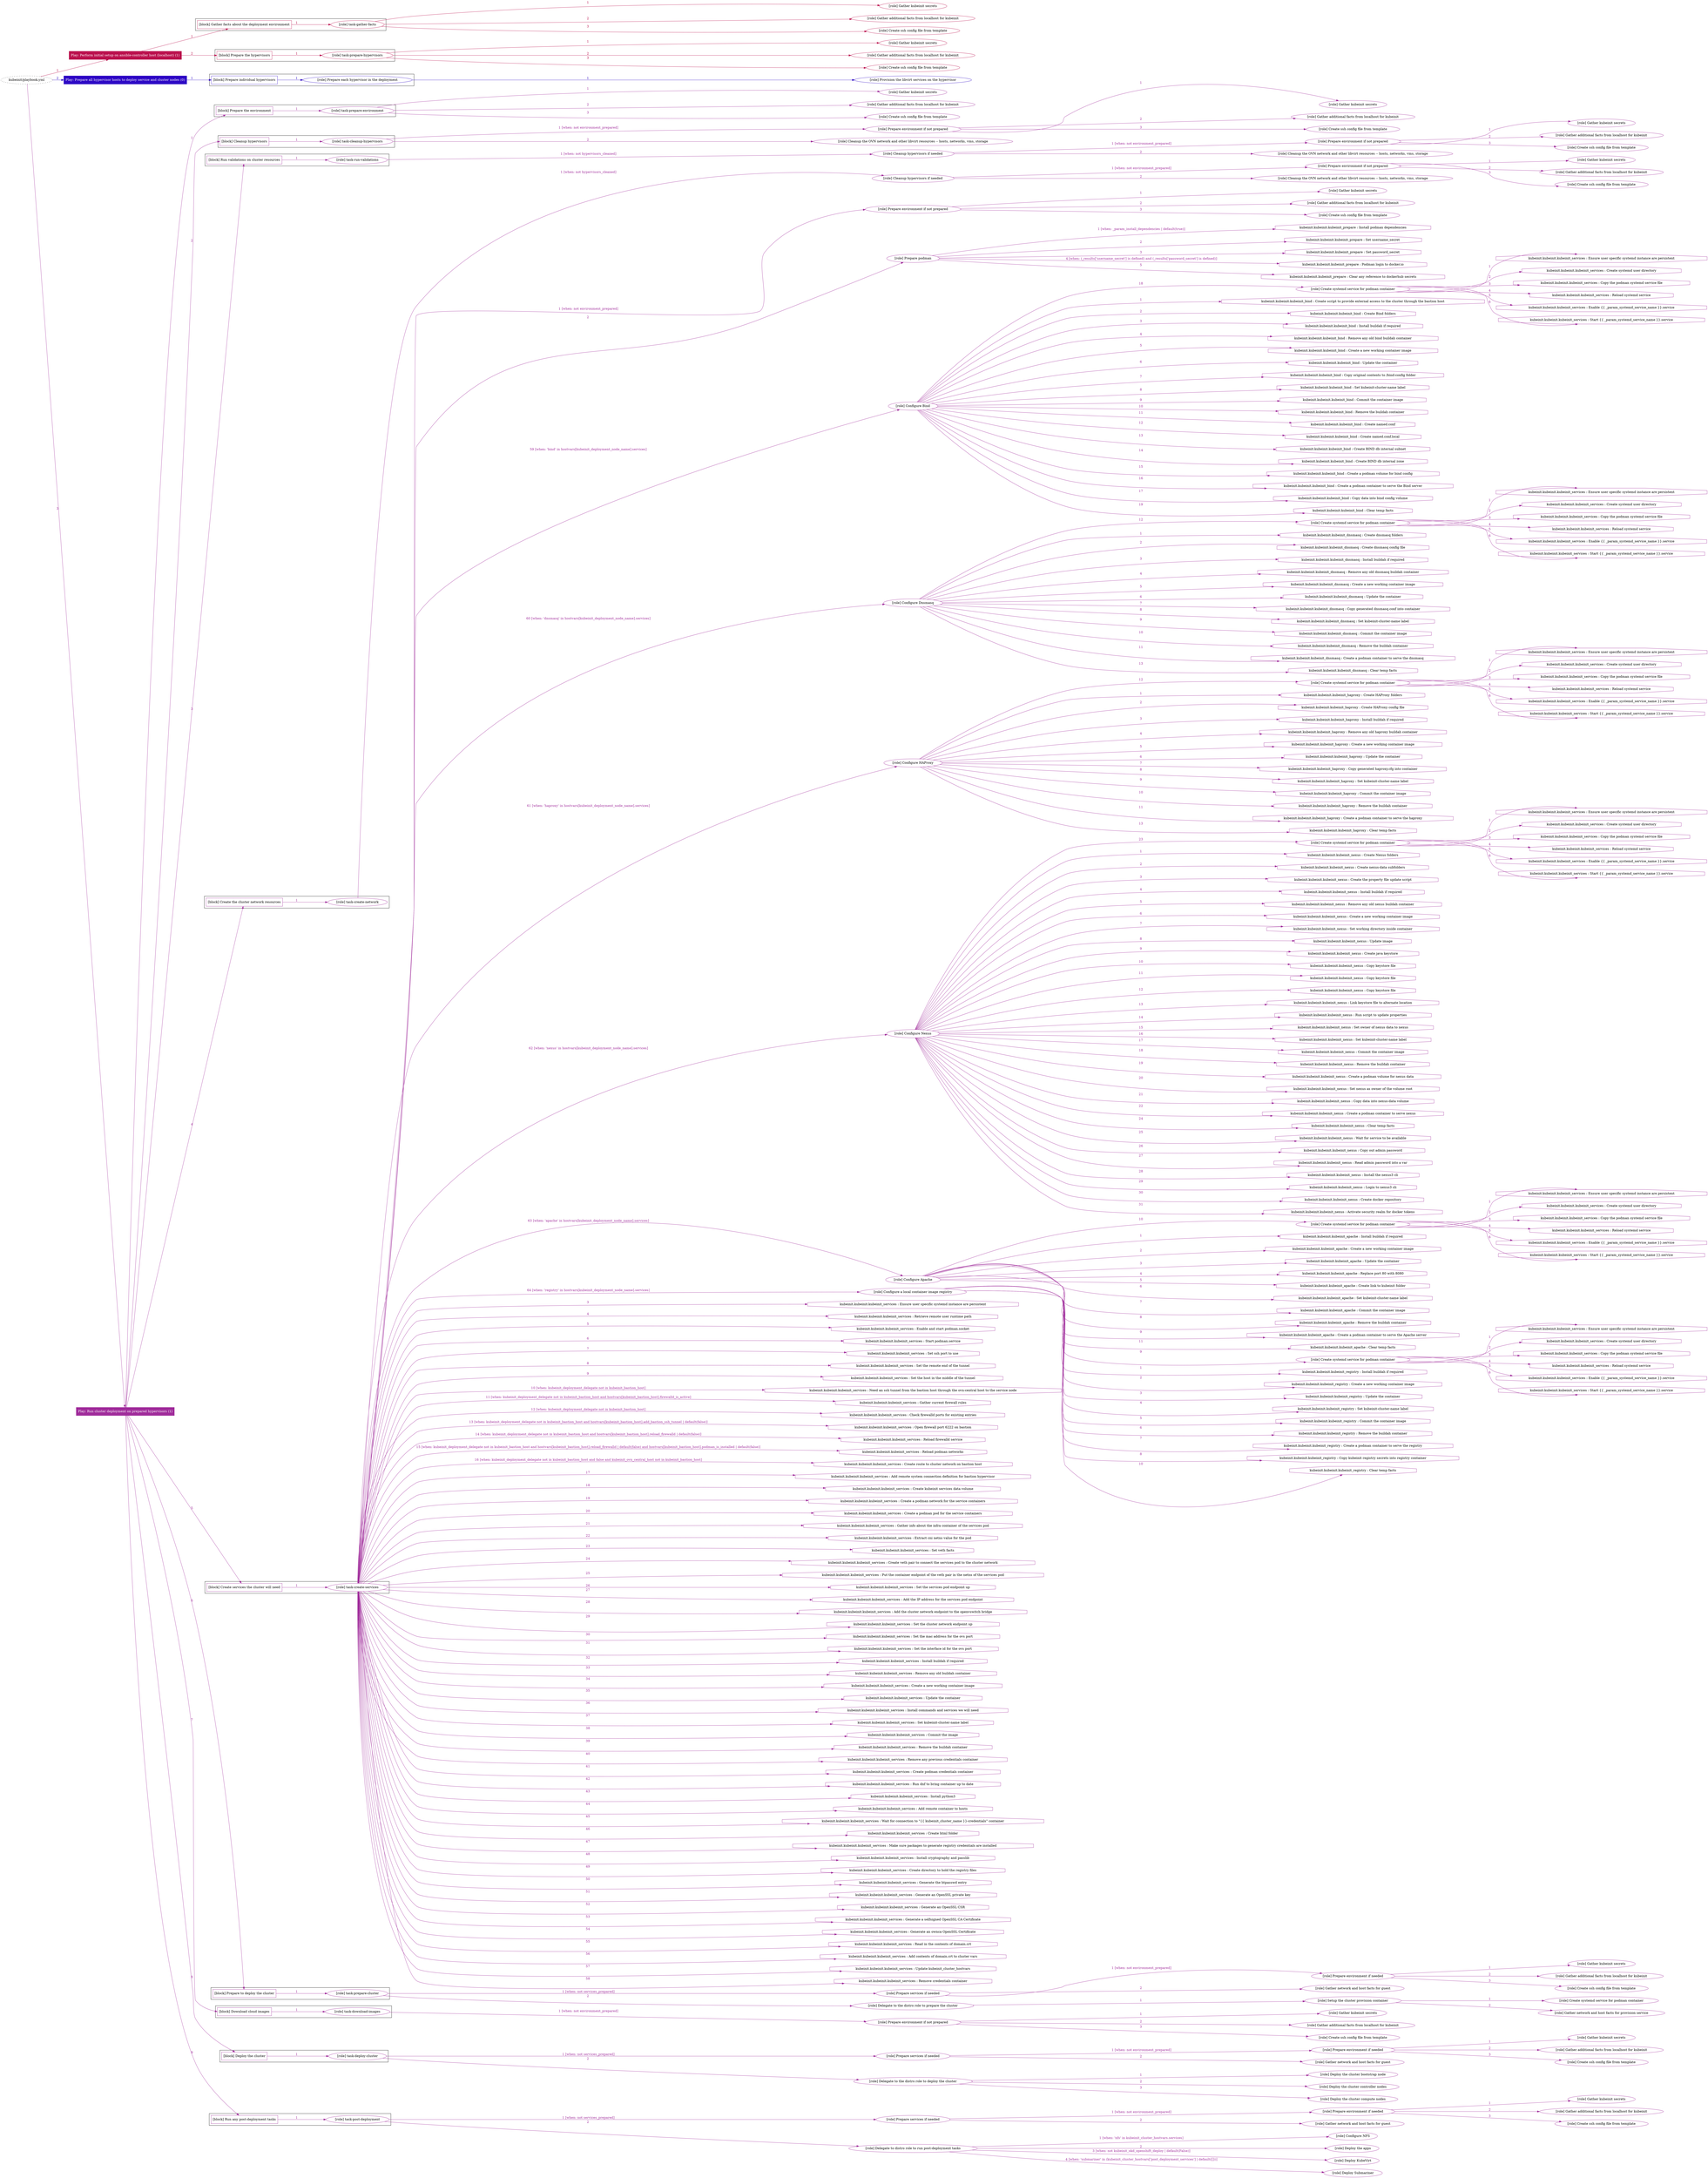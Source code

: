 digraph {
	graph [concentrate=true ordering=in rankdir=LR ratio=fill]
	edge [esep=5 sep=10]
	"kubeinit/playbook.yml" [URL="/home/runner/work/kubeinit/kubeinit/kubeinit/playbook.yml" id=playbook_1c294dcb style=dotted]
	play_5be4dac0 [label="Play: Perform initial setup on ansible-controller host (localhost) (1)" URL="/home/runner/work/kubeinit/kubeinit/kubeinit/playbook.yml" color="#bb114e" fontcolor="#ffffff" id=play_5be4dac0 shape=box style=filled tooltip=localhost]
	"kubeinit/playbook.yml" -> play_5be4dac0 [label="1 " color="#bb114e" fontcolor="#bb114e" id=edge_a1ccb24d labeltooltip="1 " tooltip="1 "]
	subgraph "Gather kubeinit secrets" {
		role_8aac8652 [label="[role] Gather kubeinit secrets" URL="/home/runner/.ansible/collections/ansible_collections/kubeinit/kubeinit/roles/kubeinit_prepare/tasks/gather_kubeinit_facts.yml" color="#bb114e" id=role_8aac8652 tooltip="Gather kubeinit secrets"]
	}
	subgraph "Gather additional facts from localhost for kubeinit" {
		role_177771a8 [label="[role] Gather additional facts from localhost for kubeinit" URL="/home/runner/.ansible/collections/ansible_collections/kubeinit/kubeinit/roles/kubeinit_prepare/tasks/gather_kubeinit_facts.yml" color="#bb114e" id=role_177771a8 tooltip="Gather additional facts from localhost for kubeinit"]
	}
	subgraph "Create ssh config file from template" {
		role_f785579d [label="[role] Create ssh config file from template" URL="/home/runner/.ansible/collections/ansible_collections/kubeinit/kubeinit/roles/kubeinit_prepare/tasks/gather_kubeinit_facts.yml" color="#bb114e" id=role_f785579d tooltip="Create ssh config file from template"]
	}
	subgraph "task-gather-facts" {
		role_7a6bfb54 [label="[role] task-gather-facts" URL="/home/runner/work/kubeinit/kubeinit/kubeinit/playbook.yml" color="#bb114e" id=role_7a6bfb54 tooltip="task-gather-facts"]
		role_7a6bfb54 -> role_8aac8652 [label="1 " color="#bb114e" fontcolor="#bb114e" id=edge_2da72c27 labeltooltip="1 " tooltip="1 "]
		role_7a6bfb54 -> role_177771a8 [label="2 " color="#bb114e" fontcolor="#bb114e" id=edge_f0f9f963 labeltooltip="2 " tooltip="2 "]
		role_7a6bfb54 -> role_f785579d [label="3 " color="#bb114e" fontcolor="#bb114e" id=edge_71343326 labeltooltip="3 " tooltip="3 "]
	}
	subgraph "Gather kubeinit secrets" {
		role_591579e4 [label="[role] Gather kubeinit secrets" URL="/home/runner/.ansible/collections/ansible_collections/kubeinit/kubeinit/roles/kubeinit_prepare/tasks/gather_kubeinit_facts.yml" color="#bb114e" id=role_591579e4 tooltip="Gather kubeinit secrets"]
	}
	subgraph "Gather additional facts from localhost for kubeinit" {
		role_3312ca3e [label="[role] Gather additional facts from localhost for kubeinit" URL="/home/runner/.ansible/collections/ansible_collections/kubeinit/kubeinit/roles/kubeinit_prepare/tasks/gather_kubeinit_facts.yml" color="#bb114e" id=role_3312ca3e tooltip="Gather additional facts from localhost for kubeinit"]
	}
	subgraph "Create ssh config file from template" {
		role_24c47480 [label="[role] Create ssh config file from template" URL="/home/runner/.ansible/collections/ansible_collections/kubeinit/kubeinit/roles/kubeinit_prepare/tasks/gather_kubeinit_facts.yml" color="#bb114e" id=role_24c47480 tooltip="Create ssh config file from template"]
	}
	subgraph "task-prepare-hypervisors" {
		role_054bd0d4 [label="[role] task-prepare-hypervisors" URL="/home/runner/work/kubeinit/kubeinit/kubeinit/playbook.yml" color="#bb114e" id=role_054bd0d4 tooltip="task-prepare-hypervisors"]
		role_054bd0d4 -> role_591579e4 [label="1 " color="#bb114e" fontcolor="#bb114e" id=edge_f6f2e319 labeltooltip="1 " tooltip="1 "]
		role_054bd0d4 -> role_3312ca3e [label="2 " color="#bb114e" fontcolor="#bb114e" id=edge_8a527d0f labeltooltip="2 " tooltip="2 "]
		role_054bd0d4 -> role_24c47480 [label="3 " color="#bb114e" fontcolor="#bb114e" id=edge_b1972fad labeltooltip="3 " tooltip="3 "]
	}
	subgraph "Play: Perform initial setup on ansible-controller host (localhost) (1)" {
		play_5be4dac0 -> block_e243b1ca [label=1 color="#bb114e" fontcolor="#bb114e" id=edge_ad90023a labeltooltip=1 tooltip=1]
		subgraph cluster_block_e243b1ca {
			block_e243b1ca [label="[block] Gather facts about the deployment environment" URL="/home/runner/work/kubeinit/kubeinit/kubeinit/playbook.yml" color="#bb114e" id=block_e243b1ca labeltooltip="Gather facts about the deployment environment" shape=box tooltip="Gather facts about the deployment environment"]
			block_e243b1ca -> role_7a6bfb54 [label="1 " color="#bb114e" fontcolor="#bb114e" id=edge_b500de4d labeltooltip="1 " tooltip="1 "]
		}
		play_5be4dac0 -> block_ccf8265f [label=2 color="#bb114e" fontcolor="#bb114e" id=edge_0a8a49b5 labeltooltip=2 tooltip=2]
		subgraph cluster_block_ccf8265f {
			block_ccf8265f [label="[block] Prepare the hypervisors" URL="/home/runner/work/kubeinit/kubeinit/kubeinit/playbook.yml" color="#bb114e" id=block_ccf8265f labeltooltip="Prepare the hypervisors" shape=box tooltip="Prepare the hypervisors"]
			block_ccf8265f -> role_054bd0d4 [label="1 " color="#bb114e" fontcolor="#bb114e" id=edge_f2381708 labeltooltip="1 " tooltip="1 "]
		}
	}
	play_0ced2dad [label="Play: Prepare all hypervisor hosts to deploy service and cluster nodes (0)" URL="/home/runner/work/kubeinit/kubeinit/kubeinit/playbook.yml" color="#2d07c5" fontcolor="#ffffff" id=play_0ced2dad shape=box style=filled tooltip="Play: Prepare all hypervisor hosts to deploy service and cluster nodes (0)"]
	"kubeinit/playbook.yml" -> play_0ced2dad [label="2 " color="#2d07c5" fontcolor="#2d07c5" id=edge_0fa01ef9 labeltooltip="2 " tooltip="2 "]
	subgraph "Provision the libvirt services on the hypervisor" {
		role_91c7c0b7 [label="[role] Provision the libvirt services on the hypervisor" URL="/home/runner/.ansible/collections/ansible_collections/kubeinit/kubeinit/roles/kubeinit_prepare/tasks/prepare_hypervisor.yml" color="#2d07c5" id=role_91c7c0b7 tooltip="Provision the libvirt services on the hypervisor"]
	}
	subgraph "Prepare each hypervisor in the deployment" {
		role_5554e04b [label="[role] Prepare each hypervisor in the deployment" URL="/home/runner/work/kubeinit/kubeinit/kubeinit/playbook.yml" color="#2d07c5" id=role_5554e04b tooltip="Prepare each hypervisor in the deployment"]
		role_5554e04b -> role_91c7c0b7 [label="1 " color="#2d07c5" fontcolor="#2d07c5" id=edge_6f21907f labeltooltip="1 " tooltip="1 "]
	}
	subgraph "Play: Prepare all hypervisor hosts to deploy service and cluster nodes (0)" {
		play_0ced2dad -> block_61c0d81c [label=1 color="#2d07c5" fontcolor="#2d07c5" id=edge_20d2a431 labeltooltip=1 tooltip=1]
		subgraph cluster_block_61c0d81c {
			block_61c0d81c [label="[block] Prepare individual hypervisors" URL="/home/runner/work/kubeinit/kubeinit/kubeinit/playbook.yml" color="#2d07c5" id=block_61c0d81c labeltooltip="Prepare individual hypervisors" shape=box tooltip="Prepare individual hypervisors"]
			block_61c0d81c -> role_5554e04b [label="1 " color="#2d07c5" fontcolor="#2d07c5" id=edge_882e8edf labeltooltip="1 " tooltip="1 "]
		}
	}
	play_f2072e58 [label="Play: Run cluster deployment on prepared hypervisors (1)" URL="/home/runner/work/kubeinit/kubeinit/kubeinit/playbook.yml" color="#a02c9b" fontcolor="#ffffff" id=play_f2072e58 shape=box style=filled tooltip=localhost]
	"kubeinit/playbook.yml" -> play_f2072e58 [label="3 " color="#a02c9b" fontcolor="#a02c9b" id=edge_7d42cf15 labeltooltip="3 " tooltip="3 "]
	subgraph "Gather kubeinit secrets" {
		role_4897e875 [label="[role] Gather kubeinit secrets" URL="/home/runner/.ansible/collections/ansible_collections/kubeinit/kubeinit/roles/kubeinit_prepare/tasks/gather_kubeinit_facts.yml" color="#a02c9b" id=role_4897e875 tooltip="Gather kubeinit secrets"]
	}
	subgraph "Gather additional facts from localhost for kubeinit" {
		role_61663655 [label="[role] Gather additional facts from localhost for kubeinit" URL="/home/runner/.ansible/collections/ansible_collections/kubeinit/kubeinit/roles/kubeinit_prepare/tasks/gather_kubeinit_facts.yml" color="#a02c9b" id=role_61663655 tooltip="Gather additional facts from localhost for kubeinit"]
	}
	subgraph "Create ssh config file from template" {
		role_a60f1e88 [label="[role] Create ssh config file from template" URL="/home/runner/.ansible/collections/ansible_collections/kubeinit/kubeinit/roles/kubeinit_prepare/tasks/gather_kubeinit_facts.yml" color="#a02c9b" id=role_a60f1e88 tooltip="Create ssh config file from template"]
	}
	subgraph "task-prepare-environment" {
		role_d75a8809 [label="[role] task-prepare-environment" URL="/home/runner/work/kubeinit/kubeinit/kubeinit/playbook.yml" color="#a02c9b" id=role_d75a8809 tooltip="task-prepare-environment"]
		role_d75a8809 -> role_4897e875 [label="1 " color="#a02c9b" fontcolor="#a02c9b" id=edge_cdad2307 labeltooltip="1 " tooltip="1 "]
		role_d75a8809 -> role_61663655 [label="2 " color="#a02c9b" fontcolor="#a02c9b" id=edge_057ed7ce labeltooltip="2 " tooltip="2 "]
		role_d75a8809 -> role_a60f1e88 [label="3 " color="#a02c9b" fontcolor="#a02c9b" id=edge_4d83d15a labeltooltip="3 " tooltip="3 "]
	}
	subgraph "Gather kubeinit secrets" {
		role_1e900a53 [label="[role] Gather kubeinit secrets" URL="/home/runner/.ansible/collections/ansible_collections/kubeinit/kubeinit/roles/kubeinit_prepare/tasks/gather_kubeinit_facts.yml" color="#a02c9b" id=role_1e900a53 tooltip="Gather kubeinit secrets"]
	}
	subgraph "Gather additional facts from localhost for kubeinit" {
		role_a382aa03 [label="[role] Gather additional facts from localhost for kubeinit" URL="/home/runner/.ansible/collections/ansible_collections/kubeinit/kubeinit/roles/kubeinit_prepare/tasks/gather_kubeinit_facts.yml" color="#a02c9b" id=role_a382aa03 tooltip="Gather additional facts from localhost for kubeinit"]
	}
	subgraph "Create ssh config file from template" {
		role_d0b312bd [label="[role] Create ssh config file from template" URL="/home/runner/.ansible/collections/ansible_collections/kubeinit/kubeinit/roles/kubeinit_prepare/tasks/gather_kubeinit_facts.yml" color="#a02c9b" id=role_d0b312bd tooltip="Create ssh config file from template"]
	}
	subgraph "Prepare environment if not prepared" {
		role_ea70a10a [label="[role] Prepare environment if not prepared" URL="/home/runner/.ansible/collections/ansible_collections/kubeinit/kubeinit/roles/kubeinit_prepare/tasks/cleanup_hypervisors.yml" color="#a02c9b" id=role_ea70a10a tooltip="Prepare environment if not prepared"]
		role_ea70a10a -> role_1e900a53 [label="1 " color="#a02c9b" fontcolor="#a02c9b" id=edge_14b549ca labeltooltip="1 " tooltip="1 "]
		role_ea70a10a -> role_a382aa03 [label="2 " color="#a02c9b" fontcolor="#a02c9b" id=edge_b8858657 labeltooltip="2 " tooltip="2 "]
		role_ea70a10a -> role_d0b312bd [label="3 " color="#a02c9b" fontcolor="#a02c9b" id=edge_44d05f44 labeltooltip="3 " tooltip="3 "]
	}
	subgraph "Cleanup the OVN network and other libvirt resources -- hosts, networks, vms, storage" {
		role_05c08b22 [label="[role] Cleanup the OVN network and other libvirt resources -- hosts, networks, vms, storage" URL="/home/runner/.ansible/collections/ansible_collections/kubeinit/kubeinit/roles/kubeinit_prepare/tasks/cleanup_hypervisors.yml" color="#a02c9b" id=role_05c08b22 tooltip="Cleanup the OVN network and other libvirt resources -- hosts, networks, vms, storage"]
	}
	subgraph "task-cleanup-hypervisors" {
		role_0bd5bcef [label="[role] task-cleanup-hypervisors" URL="/home/runner/work/kubeinit/kubeinit/kubeinit/playbook.yml" color="#a02c9b" id=role_0bd5bcef tooltip="task-cleanup-hypervisors"]
		role_0bd5bcef -> role_ea70a10a [label="1 [when: not environment_prepared]" color="#a02c9b" fontcolor="#a02c9b" id=edge_96856444 labeltooltip="1 [when: not environment_prepared]" tooltip="1 [when: not environment_prepared]"]
		role_0bd5bcef -> role_05c08b22 [label="2 " color="#a02c9b" fontcolor="#a02c9b" id=edge_7849363e labeltooltip="2 " tooltip="2 "]
	}
	subgraph "Gather kubeinit secrets" {
		role_33383312 [label="[role] Gather kubeinit secrets" URL="/home/runner/.ansible/collections/ansible_collections/kubeinit/kubeinit/roles/kubeinit_prepare/tasks/gather_kubeinit_facts.yml" color="#a02c9b" id=role_33383312 tooltip="Gather kubeinit secrets"]
	}
	subgraph "Gather additional facts from localhost for kubeinit" {
		role_1652a5ce [label="[role] Gather additional facts from localhost for kubeinit" URL="/home/runner/.ansible/collections/ansible_collections/kubeinit/kubeinit/roles/kubeinit_prepare/tasks/gather_kubeinit_facts.yml" color="#a02c9b" id=role_1652a5ce tooltip="Gather additional facts from localhost for kubeinit"]
	}
	subgraph "Create ssh config file from template" {
		role_cd790b1b [label="[role] Create ssh config file from template" URL="/home/runner/.ansible/collections/ansible_collections/kubeinit/kubeinit/roles/kubeinit_prepare/tasks/gather_kubeinit_facts.yml" color="#a02c9b" id=role_cd790b1b tooltip="Create ssh config file from template"]
	}
	subgraph "Prepare environment if not prepared" {
		role_c14237ab [label="[role] Prepare environment if not prepared" URL="/home/runner/.ansible/collections/ansible_collections/kubeinit/kubeinit/roles/kubeinit_prepare/tasks/cleanup_hypervisors.yml" color="#a02c9b" id=role_c14237ab tooltip="Prepare environment if not prepared"]
		role_c14237ab -> role_33383312 [label="1 " color="#a02c9b" fontcolor="#a02c9b" id=edge_e6029635 labeltooltip="1 " tooltip="1 "]
		role_c14237ab -> role_1652a5ce [label="2 " color="#a02c9b" fontcolor="#a02c9b" id=edge_9a960bc0 labeltooltip="2 " tooltip="2 "]
		role_c14237ab -> role_cd790b1b [label="3 " color="#a02c9b" fontcolor="#a02c9b" id=edge_fc24d8b5 labeltooltip="3 " tooltip="3 "]
	}
	subgraph "Cleanup the OVN network and other libvirt resources -- hosts, networks, vms, storage" {
		role_68a63a2e [label="[role] Cleanup the OVN network and other libvirt resources -- hosts, networks, vms, storage" URL="/home/runner/.ansible/collections/ansible_collections/kubeinit/kubeinit/roles/kubeinit_prepare/tasks/cleanup_hypervisors.yml" color="#a02c9b" id=role_68a63a2e tooltip="Cleanup the OVN network and other libvirt resources -- hosts, networks, vms, storage"]
	}
	subgraph "Cleanup hypervisors if needed" {
		role_51b1127f [label="[role] Cleanup hypervisors if needed" URL="/home/runner/.ansible/collections/ansible_collections/kubeinit/kubeinit/roles/kubeinit_validations/tasks/main.yml" color="#a02c9b" id=role_51b1127f tooltip="Cleanup hypervisors if needed"]
		role_51b1127f -> role_c14237ab [label="1 [when: not environment_prepared]" color="#a02c9b" fontcolor="#a02c9b" id=edge_73d240b9 labeltooltip="1 [when: not environment_prepared]" tooltip="1 [when: not environment_prepared]"]
		role_51b1127f -> role_68a63a2e [label="2 " color="#a02c9b" fontcolor="#a02c9b" id=edge_39ffad71 labeltooltip="2 " tooltip="2 "]
	}
	subgraph "task-run-validations" {
		role_a9996075 [label="[role] task-run-validations" URL="/home/runner/work/kubeinit/kubeinit/kubeinit/playbook.yml" color="#a02c9b" id=role_a9996075 tooltip="task-run-validations"]
		role_a9996075 -> role_51b1127f [label="1 [when: not hypervisors_cleaned]" color="#a02c9b" fontcolor="#a02c9b" id=edge_33492974 labeltooltip="1 [when: not hypervisors_cleaned]" tooltip="1 [when: not hypervisors_cleaned]"]
	}
	subgraph "Gather kubeinit secrets" {
		role_5f94dfae [label="[role] Gather kubeinit secrets" URL="/home/runner/.ansible/collections/ansible_collections/kubeinit/kubeinit/roles/kubeinit_prepare/tasks/gather_kubeinit_facts.yml" color="#a02c9b" id=role_5f94dfae tooltip="Gather kubeinit secrets"]
	}
	subgraph "Gather additional facts from localhost for kubeinit" {
		role_84779f59 [label="[role] Gather additional facts from localhost for kubeinit" URL="/home/runner/.ansible/collections/ansible_collections/kubeinit/kubeinit/roles/kubeinit_prepare/tasks/gather_kubeinit_facts.yml" color="#a02c9b" id=role_84779f59 tooltip="Gather additional facts from localhost for kubeinit"]
	}
	subgraph "Create ssh config file from template" {
		role_2efb5c0f [label="[role] Create ssh config file from template" URL="/home/runner/.ansible/collections/ansible_collections/kubeinit/kubeinit/roles/kubeinit_prepare/tasks/gather_kubeinit_facts.yml" color="#a02c9b" id=role_2efb5c0f tooltip="Create ssh config file from template"]
	}
	subgraph "Prepare environment if not prepared" {
		role_c3e52005 [label="[role] Prepare environment if not prepared" URL="/home/runner/.ansible/collections/ansible_collections/kubeinit/kubeinit/roles/kubeinit_prepare/tasks/cleanup_hypervisors.yml" color="#a02c9b" id=role_c3e52005 tooltip="Prepare environment if not prepared"]
		role_c3e52005 -> role_5f94dfae [label="1 " color="#a02c9b" fontcolor="#a02c9b" id=edge_6ddfbde1 labeltooltip="1 " tooltip="1 "]
		role_c3e52005 -> role_84779f59 [label="2 " color="#a02c9b" fontcolor="#a02c9b" id=edge_4afd3442 labeltooltip="2 " tooltip="2 "]
		role_c3e52005 -> role_2efb5c0f [label="3 " color="#a02c9b" fontcolor="#a02c9b" id=edge_22330ad4 labeltooltip="3 " tooltip="3 "]
	}
	subgraph "Cleanup the OVN network and other libvirt resources -- hosts, networks, vms, storage" {
		role_84eab905 [label="[role] Cleanup the OVN network and other libvirt resources -- hosts, networks, vms, storage" URL="/home/runner/.ansible/collections/ansible_collections/kubeinit/kubeinit/roles/kubeinit_prepare/tasks/cleanup_hypervisors.yml" color="#a02c9b" id=role_84eab905 tooltip="Cleanup the OVN network and other libvirt resources -- hosts, networks, vms, storage"]
	}
	subgraph "Cleanup hypervisors if needed" {
		role_3e200203 [label="[role] Cleanup hypervisors if needed" URL="/home/runner/.ansible/collections/ansible_collections/kubeinit/kubeinit/roles/kubeinit_libvirt/tasks/create_network.yml" color="#a02c9b" id=role_3e200203 tooltip="Cleanup hypervisors if needed"]
		role_3e200203 -> role_c3e52005 [label="1 [when: not environment_prepared]" color="#a02c9b" fontcolor="#a02c9b" id=edge_294a6b0e labeltooltip="1 [when: not environment_prepared]" tooltip="1 [when: not environment_prepared]"]
		role_3e200203 -> role_84eab905 [label="2 " color="#a02c9b" fontcolor="#a02c9b" id=edge_d0fe4ea2 labeltooltip="2 " tooltip="2 "]
	}
	subgraph "task-create-network" {
		role_a2524ff6 [label="[role] task-create-network" URL="/home/runner/work/kubeinit/kubeinit/kubeinit/playbook.yml" color="#a02c9b" id=role_a2524ff6 tooltip="task-create-network"]
		role_a2524ff6 -> role_3e200203 [label="1 [when: not hypervisors_cleaned]" color="#a02c9b" fontcolor="#a02c9b" id=edge_68093603 labeltooltip="1 [when: not hypervisors_cleaned]" tooltip="1 [when: not hypervisors_cleaned]"]
	}
	subgraph "Gather kubeinit secrets" {
		role_3aa34ec6 [label="[role] Gather kubeinit secrets" URL="/home/runner/.ansible/collections/ansible_collections/kubeinit/kubeinit/roles/kubeinit_prepare/tasks/gather_kubeinit_facts.yml" color="#a02c9b" id=role_3aa34ec6 tooltip="Gather kubeinit secrets"]
	}
	subgraph "Gather additional facts from localhost for kubeinit" {
		role_fef33af1 [label="[role] Gather additional facts from localhost for kubeinit" URL="/home/runner/.ansible/collections/ansible_collections/kubeinit/kubeinit/roles/kubeinit_prepare/tasks/gather_kubeinit_facts.yml" color="#a02c9b" id=role_fef33af1 tooltip="Gather additional facts from localhost for kubeinit"]
	}
	subgraph "Create ssh config file from template" {
		role_b272827a [label="[role] Create ssh config file from template" URL="/home/runner/.ansible/collections/ansible_collections/kubeinit/kubeinit/roles/kubeinit_prepare/tasks/gather_kubeinit_facts.yml" color="#a02c9b" id=role_b272827a tooltip="Create ssh config file from template"]
	}
	subgraph "Prepare environment if not prepared" {
		role_84cb65e6 [label="[role] Prepare environment if not prepared" URL="/home/runner/.ansible/collections/ansible_collections/kubeinit/kubeinit/roles/kubeinit_services/tasks/main.yml" color="#a02c9b" id=role_84cb65e6 tooltip="Prepare environment if not prepared"]
		role_84cb65e6 -> role_3aa34ec6 [label="1 " color="#a02c9b" fontcolor="#a02c9b" id=edge_8119631b labeltooltip="1 " tooltip="1 "]
		role_84cb65e6 -> role_fef33af1 [label="2 " color="#a02c9b" fontcolor="#a02c9b" id=edge_b0cfce88 labeltooltip="2 " tooltip="2 "]
		role_84cb65e6 -> role_b272827a [label="3 " color="#a02c9b" fontcolor="#a02c9b" id=edge_8c82c36a labeltooltip="3 " tooltip="3 "]
	}
	subgraph "Prepare podman" {
		role_6d4ff143 [label="[role] Prepare podman" URL="/home/runner/.ansible/collections/ansible_collections/kubeinit/kubeinit/roles/kubeinit_services/tasks/00_create_service_pod.yml" color="#a02c9b" id=role_6d4ff143 tooltip="Prepare podman"]
		task_8b095e19 [label="kubeinit.kubeinit.kubeinit_prepare : Install podman dependencies" URL="/home/runner/.ansible/collections/ansible_collections/kubeinit/kubeinit/roles/kubeinit_prepare/tasks/prepare_podman.yml" color="#a02c9b" id=task_8b095e19 shape=octagon tooltip="kubeinit.kubeinit.kubeinit_prepare : Install podman dependencies"]
		role_6d4ff143 -> task_8b095e19 [label="1 [when: _param_install_dependencies | default(true)]" color="#a02c9b" fontcolor="#a02c9b" id=edge_9f7499ef labeltooltip="1 [when: _param_install_dependencies | default(true)]" tooltip="1 [when: _param_install_dependencies | default(true)]"]
		task_6a2b8acf [label="kubeinit.kubeinit.kubeinit_prepare : Set username_secret" URL="/home/runner/.ansible/collections/ansible_collections/kubeinit/kubeinit/roles/kubeinit_prepare/tasks/prepare_podman.yml" color="#a02c9b" id=task_6a2b8acf shape=octagon tooltip="kubeinit.kubeinit.kubeinit_prepare : Set username_secret"]
		role_6d4ff143 -> task_6a2b8acf [label="2 " color="#a02c9b" fontcolor="#a02c9b" id=edge_6553d107 labeltooltip="2 " tooltip="2 "]
		task_49295619 [label="kubeinit.kubeinit.kubeinit_prepare : Set password_secret" URL="/home/runner/.ansible/collections/ansible_collections/kubeinit/kubeinit/roles/kubeinit_prepare/tasks/prepare_podman.yml" color="#a02c9b" id=task_49295619 shape=octagon tooltip="kubeinit.kubeinit.kubeinit_prepare : Set password_secret"]
		role_6d4ff143 -> task_49295619 [label="3 " color="#a02c9b" fontcolor="#a02c9b" id=edge_1607b304 labeltooltip="3 " tooltip="3 "]
		task_4c780bd3 [label="kubeinit.kubeinit.kubeinit_prepare : Podman login to docker.io" URL="/home/runner/.ansible/collections/ansible_collections/kubeinit/kubeinit/roles/kubeinit_prepare/tasks/prepare_podman.yml" color="#a02c9b" id=task_4c780bd3 shape=octagon tooltip="kubeinit.kubeinit.kubeinit_prepare : Podman login to docker.io"]
		role_6d4ff143 -> task_4c780bd3 [label="4 [when: (_results['username_secret'] is defined) and (_results['password_secret'] is defined)]" color="#a02c9b" fontcolor="#a02c9b" id=edge_46be998c labeltooltip="4 [when: (_results['username_secret'] is defined) and (_results['password_secret'] is defined)]" tooltip="4 [when: (_results['username_secret'] is defined) and (_results['password_secret'] is defined)]"]
		task_5db9a2a2 [label="kubeinit.kubeinit.kubeinit_prepare : Clear any reference to dockerhub secrets" URL="/home/runner/.ansible/collections/ansible_collections/kubeinit/kubeinit/roles/kubeinit_prepare/tasks/prepare_podman.yml" color="#a02c9b" id=task_5db9a2a2 shape=octagon tooltip="kubeinit.kubeinit.kubeinit_prepare : Clear any reference to dockerhub secrets"]
		role_6d4ff143 -> task_5db9a2a2 [label="5 " color="#a02c9b" fontcolor="#a02c9b" id=edge_e7583470 labeltooltip="5 " tooltip="5 "]
	}
	subgraph "Create systemd service for podman container" {
		role_828c93bc [label="[role] Create systemd service for podman container" URL="/home/runner/.ansible/collections/ansible_collections/kubeinit/kubeinit/roles/kubeinit_bind/tasks/main.yml" color="#a02c9b" id=role_828c93bc tooltip="Create systemd service for podman container"]
		task_6660abe4 [label="kubeinit.kubeinit.kubeinit_services : Ensure user specific systemd instance are persistent" URL="/home/runner/.ansible/collections/ansible_collections/kubeinit/kubeinit/roles/kubeinit_services/tasks/create_managed_service.yml" color="#a02c9b" id=task_6660abe4 shape=octagon tooltip="kubeinit.kubeinit.kubeinit_services : Ensure user specific systemd instance are persistent"]
		role_828c93bc -> task_6660abe4 [label="1 " color="#a02c9b" fontcolor="#a02c9b" id=edge_8bd486bd labeltooltip="1 " tooltip="1 "]
		task_848a32fe [label="kubeinit.kubeinit.kubeinit_services : Create systemd user directory" URL="/home/runner/.ansible/collections/ansible_collections/kubeinit/kubeinit/roles/kubeinit_services/tasks/create_managed_service.yml" color="#a02c9b" id=task_848a32fe shape=octagon tooltip="kubeinit.kubeinit.kubeinit_services : Create systemd user directory"]
		role_828c93bc -> task_848a32fe [label="2 " color="#a02c9b" fontcolor="#a02c9b" id=edge_d8eb3e87 labeltooltip="2 " tooltip="2 "]
		task_2a3d043a [label="kubeinit.kubeinit.kubeinit_services : Copy the podman systemd service file" URL="/home/runner/.ansible/collections/ansible_collections/kubeinit/kubeinit/roles/kubeinit_services/tasks/create_managed_service.yml" color="#a02c9b" id=task_2a3d043a shape=octagon tooltip="kubeinit.kubeinit.kubeinit_services : Copy the podman systemd service file"]
		role_828c93bc -> task_2a3d043a [label="3 " color="#a02c9b" fontcolor="#a02c9b" id=edge_22e1accb labeltooltip="3 " tooltip="3 "]
		task_db7efb13 [label="kubeinit.kubeinit.kubeinit_services : Reload systemd service" URL="/home/runner/.ansible/collections/ansible_collections/kubeinit/kubeinit/roles/kubeinit_services/tasks/create_managed_service.yml" color="#a02c9b" id=task_db7efb13 shape=octagon tooltip="kubeinit.kubeinit.kubeinit_services : Reload systemd service"]
		role_828c93bc -> task_db7efb13 [label="4 " color="#a02c9b" fontcolor="#a02c9b" id=edge_6808c4e9 labeltooltip="4 " tooltip="4 "]
		task_faa4d55a [label="kubeinit.kubeinit.kubeinit_services : Enable {{ _param_systemd_service_name }}.service" URL="/home/runner/.ansible/collections/ansible_collections/kubeinit/kubeinit/roles/kubeinit_services/tasks/create_managed_service.yml" color="#a02c9b" id=task_faa4d55a shape=octagon tooltip="kubeinit.kubeinit.kubeinit_services : Enable {{ _param_systemd_service_name }}.service"]
		role_828c93bc -> task_faa4d55a [label="5 " color="#a02c9b" fontcolor="#a02c9b" id=edge_87482635 labeltooltip="5 " tooltip="5 "]
		task_d8c78d2a [label="kubeinit.kubeinit.kubeinit_services : Start {{ _param_systemd_service_name }}.service" URL="/home/runner/.ansible/collections/ansible_collections/kubeinit/kubeinit/roles/kubeinit_services/tasks/create_managed_service.yml" color="#a02c9b" id=task_d8c78d2a shape=octagon tooltip="kubeinit.kubeinit.kubeinit_services : Start {{ _param_systemd_service_name }}.service"]
		role_828c93bc -> task_d8c78d2a [label="6 " color="#a02c9b" fontcolor="#a02c9b" id=edge_80092326 labeltooltip="6 " tooltip="6 "]
	}
	subgraph "Configure Bind" {
		role_82239409 [label="[role] Configure Bind" URL="/home/runner/.ansible/collections/ansible_collections/kubeinit/kubeinit/roles/kubeinit_services/tasks/start_services_containers.yml" color="#a02c9b" id=role_82239409 tooltip="Configure Bind"]
		task_44e42885 [label="kubeinit.kubeinit.kubeinit_bind : Create script to provide external access to the cluster through the bastion host" URL="/home/runner/.ansible/collections/ansible_collections/kubeinit/kubeinit/roles/kubeinit_bind/tasks/main.yml" color="#a02c9b" id=task_44e42885 shape=octagon tooltip="kubeinit.kubeinit.kubeinit_bind : Create script to provide external access to the cluster through the bastion host"]
		role_82239409 -> task_44e42885 [label="1 " color="#a02c9b" fontcolor="#a02c9b" id=edge_5b2c04c4 labeltooltip="1 " tooltip="1 "]
		task_9ddad3ef [label="kubeinit.kubeinit.kubeinit_bind : Create Bind folders" URL="/home/runner/.ansible/collections/ansible_collections/kubeinit/kubeinit/roles/kubeinit_bind/tasks/main.yml" color="#a02c9b" id=task_9ddad3ef shape=octagon tooltip="kubeinit.kubeinit.kubeinit_bind : Create Bind folders"]
		role_82239409 -> task_9ddad3ef [label="2 " color="#a02c9b" fontcolor="#a02c9b" id=edge_60fe977c labeltooltip="2 " tooltip="2 "]
		task_3c376cea [label="kubeinit.kubeinit.kubeinit_bind : Install buildah if required" URL="/home/runner/.ansible/collections/ansible_collections/kubeinit/kubeinit/roles/kubeinit_bind/tasks/main.yml" color="#a02c9b" id=task_3c376cea shape=octagon tooltip="kubeinit.kubeinit.kubeinit_bind : Install buildah if required"]
		role_82239409 -> task_3c376cea [label="3 " color="#a02c9b" fontcolor="#a02c9b" id=edge_374156d4 labeltooltip="3 " tooltip="3 "]
		task_c337a360 [label="kubeinit.kubeinit.kubeinit_bind : Remove any old bind buildah container" URL="/home/runner/.ansible/collections/ansible_collections/kubeinit/kubeinit/roles/kubeinit_bind/tasks/main.yml" color="#a02c9b" id=task_c337a360 shape=octagon tooltip="kubeinit.kubeinit.kubeinit_bind : Remove any old bind buildah container"]
		role_82239409 -> task_c337a360 [label="4 " color="#a02c9b" fontcolor="#a02c9b" id=edge_9dd1996b labeltooltip="4 " tooltip="4 "]
		task_66f41482 [label="kubeinit.kubeinit.kubeinit_bind : Create a new working container image" URL="/home/runner/.ansible/collections/ansible_collections/kubeinit/kubeinit/roles/kubeinit_bind/tasks/main.yml" color="#a02c9b" id=task_66f41482 shape=octagon tooltip="kubeinit.kubeinit.kubeinit_bind : Create a new working container image"]
		role_82239409 -> task_66f41482 [label="5 " color="#a02c9b" fontcolor="#a02c9b" id=edge_78a94cad labeltooltip="5 " tooltip="5 "]
		task_5c62ba98 [label="kubeinit.kubeinit.kubeinit_bind : Update the container" URL="/home/runner/.ansible/collections/ansible_collections/kubeinit/kubeinit/roles/kubeinit_bind/tasks/main.yml" color="#a02c9b" id=task_5c62ba98 shape=octagon tooltip="kubeinit.kubeinit.kubeinit_bind : Update the container"]
		role_82239409 -> task_5c62ba98 [label="6 " color="#a02c9b" fontcolor="#a02c9b" id=edge_89aef7c3 labeltooltip="6 " tooltip="6 "]
		task_28f4152f [label="kubeinit.kubeinit.kubeinit_bind : Copy original contents to /bind-config folder" URL="/home/runner/.ansible/collections/ansible_collections/kubeinit/kubeinit/roles/kubeinit_bind/tasks/main.yml" color="#a02c9b" id=task_28f4152f shape=octagon tooltip="kubeinit.kubeinit.kubeinit_bind : Copy original contents to /bind-config folder"]
		role_82239409 -> task_28f4152f [label="7 " color="#a02c9b" fontcolor="#a02c9b" id=edge_e6d8bfba labeltooltip="7 " tooltip="7 "]
		task_19c2eb47 [label="kubeinit.kubeinit.kubeinit_bind : Set kubeinit-cluster-name label" URL="/home/runner/.ansible/collections/ansible_collections/kubeinit/kubeinit/roles/kubeinit_bind/tasks/main.yml" color="#a02c9b" id=task_19c2eb47 shape=octagon tooltip="kubeinit.kubeinit.kubeinit_bind : Set kubeinit-cluster-name label"]
		role_82239409 -> task_19c2eb47 [label="8 " color="#a02c9b" fontcolor="#a02c9b" id=edge_4a91f9b6 labeltooltip="8 " tooltip="8 "]
		task_4e41f2d9 [label="kubeinit.kubeinit.kubeinit_bind : Commit the container image" URL="/home/runner/.ansible/collections/ansible_collections/kubeinit/kubeinit/roles/kubeinit_bind/tasks/main.yml" color="#a02c9b" id=task_4e41f2d9 shape=octagon tooltip="kubeinit.kubeinit.kubeinit_bind : Commit the container image"]
		role_82239409 -> task_4e41f2d9 [label="9 " color="#a02c9b" fontcolor="#a02c9b" id=edge_de1827ef labeltooltip="9 " tooltip="9 "]
		task_d4f2d802 [label="kubeinit.kubeinit.kubeinit_bind : Remove the buildah container" URL="/home/runner/.ansible/collections/ansible_collections/kubeinit/kubeinit/roles/kubeinit_bind/tasks/main.yml" color="#a02c9b" id=task_d4f2d802 shape=octagon tooltip="kubeinit.kubeinit.kubeinit_bind : Remove the buildah container"]
		role_82239409 -> task_d4f2d802 [label="10 " color="#a02c9b" fontcolor="#a02c9b" id=edge_b08138fa labeltooltip="10 " tooltip="10 "]
		task_ed26ca8e [label="kubeinit.kubeinit.kubeinit_bind : Create named.conf" URL="/home/runner/.ansible/collections/ansible_collections/kubeinit/kubeinit/roles/kubeinit_bind/tasks/main.yml" color="#a02c9b" id=task_ed26ca8e shape=octagon tooltip="kubeinit.kubeinit.kubeinit_bind : Create named.conf"]
		role_82239409 -> task_ed26ca8e [label="11 " color="#a02c9b" fontcolor="#a02c9b" id=edge_d3308c67 labeltooltip="11 " tooltip="11 "]
		task_86aeabd5 [label="kubeinit.kubeinit.kubeinit_bind : Create named.conf.local" URL="/home/runner/.ansible/collections/ansible_collections/kubeinit/kubeinit/roles/kubeinit_bind/tasks/main.yml" color="#a02c9b" id=task_86aeabd5 shape=octagon tooltip="kubeinit.kubeinit.kubeinit_bind : Create named.conf.local"]
		role_82239409 -> task_86aeabd5 [label="12 " color="#a02c9b" fontcolor="#a02c9b" id=edge_ff9e2dcf labeltooltip="12 " tooltip="12 "]
		task_ccb7d2d4 [label="kubeinit.kubeinit.kubeinit_bind : Create BIND db internal subnet" URL="/home/runner/.ansible/collections/ansible_collections/kubeinit/kubeinit/roles/kubeinit_bind/tasks/main.yml" color="#a02c9b" id=task_ccb7d2d4 shape=octagon tooltip="kubeinit.kubeinit.kubeinit_bind : Create BIND db internal subnet"]
		role_82239409 -> task_ccb7d2d4 [label="13 " color="#a02c9b" fontcolor="#a02c9b" id=edge_e067809b labeltooltip="13 " tooltip="13 "]
		task_a52f20c2 [label="kubeinit.kubeinit.kubeinit_bind : Create BIND db internal zone" URL="/home/runner/.ansible/collections/ansible_collections/kubeinit/kubeinit/roles/kubeinit_bind/tasks/main.yml" color="#a02c9b" id=task_a52f20c2 shape=octagon tooltip="kubeinit.kubeinit.kubeinit_bind : Create BIND db internal zone"]
		role_82239409 -> task_a52f20c2 [label="14 " color="#a02c9b" fontcolor="#a02c9b" id=edge_e2543c6e labeltooltip="14 " tooltip="14 "]
		task_4d260246 [label="kubeinit.kubeinit.kubeinit_bind : Create a podman volume for bind config" URL="/home/runner/.ansible/collections/ansible_collections/kubeinit/kubeinit/roles/kubeinit_bind/tasks/main.yml" color="#a02c9b" id=task_4d260246 shape=octagon tooltip="kubeinit.kubeinit.kubeinit_bind : Create a podman volume for bind config"]
		role_82239409 -> task_4d260246 [label="15 " color="#a02c9b" fontcolor="#a02c9b" id=edge_757b8df4 labeltooltip="15 " tooltip="15 "]
		task_ce26f13d [label="kubeinit.kubeinit.kubeinit_bind : Create a podman container to serve the Bind server" URL="/home/runner/.ansible/collections/ansible_collections/kubeinit/kubeinit/roles/kubeinit_bind/tasks/main.yml" color="#a02c9b" id=task_ce26f13d shape=octagon tooltip="kubeinit.kubeinit.kubeinit_bind : Create a podman container to serve the Bind server"]
		role_82239409 -> task_ce26f13d [label="16 " color="#a02c9b" fontcolor="#a02c9b" id=edge_103c64d7 labeltooltip="16 " tooltip="16 "]
		task_317e28b9 [label="kubeinit.kubeinit.kubeinit_bind : Copy data into bind config volume" URL="/home/runner/.ansible/collections/ansible_collections/kubeinit/kubeinit/roles/kubeinit_bind/tasks/main.yml" color="#a02c9b" id=task_317e28b9 shape=octagon tooltip="kubeinit.kubeinit.kubeinit_bind : Copy data into bind config volume"]
		role_82239409 -> task_317e28b9 [label="17 " color="#a02c9b" fontcolor="#a02c9b" id=edge_b9467ae8 labeltooltip="17 " tooltip="17 "]
		role_82239409 -> role_828c93bc [label="18 " color="#a02c9b" fontcolor="#a02c9b" id=edge_93297765 labeltooltip="18 " tooltip="18 "]
		task_b11c8706 [label="kubeinit.kubeinit.kubeinit_bind : Clear temp facts" URL="/home/runner/.ansible/collections/ansible_collections/kubeinit/kubeinit/roles/kubeinit_bind/tasks/main.yml" color="#a02c9b" id=task_b11c8706 shape=octagon tooltip="kubeinit.kubeinit.kubeinit_bind : Clear temp facts"]
		role_82239409 -> task_b11c8706 [label="19 " color="#a02c9b" fontcolor="#a02c9b" id=edge_906c5707 labeltooltip="19 " tooltip="19 "]
	}
	subgraph "Create systemd service for podman container" {
		role_f1da4bf5 [label="[role] Create systemd service for podman container" URL="/home/runner/.ansible/collections/ansible_collections/kubeinit/kubeinit/roles/kubeinit_dnsmasq/tasks/main.yml" color="#a02c9b" id=role_f1da4bf5 tooltip="Create systemd service for podman container"]
		task_f027dc59 [label="kubeinit.kubeinit.kubeinit_services : Ensure user specific systemd instance are persistent" URL="/home/runner/.ansible/collections/ansible_collections/kubeinit/kubeinit/roles/kubeinit_services/tasks/create_managed_service.yml" color="#a02c9b" id=task_f027dc59 shape=octagon tooltip="kubeinit.kubeinit.kubeinit_services : Ensure user specific systemd instance are persistent"]
		role_f1da4bf5 -> task_f027dc59 [label="1 " color="#a02c9b" fontcolor="#a02c9b" id=edge_4167ad72 labeltooltip="1 " tooltip="1 "]
		task_c7db4871 [label="kubeinit.kubeinit.kubeinit_services : Create systemd user directory" URL="/home/runner/.ansible/collections/ansible_collections/kubeinit/kubeinit/roles/kubeinit_services/tasks/create_managed_service.yml" color="#a02c9b" id=task_c7db4871 shape=octagon tooltip="kubeinit.kubeinit.kubeinit_services : Create systemd user directory"]
		role_f1da4bf5 -> task_c7db4871 [label="2 " color="#a02c9b" fontcolor="#a02c9b" id=edge_7d31636f labeltooltip="2 " tooltip="2 "]
		task_49019879 [label="kubeinit.kubeinit.kubeinit_services : Copy the podman systemd service file" URL="/home/runner/.ansible/collections/ansible_collections/kubeinit/kubeinit/roles/kubeinit_services/tasks/create_managed_service.yml" color="#a02c9b" id=task_49019879 shape=octagon tooltip="kubeinit.kubeinit.kubeinit_services : Copy the podman systemd service file"]
		role_f1da4bf5 -> task_49019879 [label="3 " color="#a02c9b" fontcolor="#a02c9b" id=edge_1696d25d labeltooltip="3 " tooltip="3 "]
		task_015b4bcf [label="kubeinit.kubeinit.kubeinit_services : Reload systemd service" URL="/home/runner/.ansible/collections/ansible_collections/kubeinit/kubeinit/roles/kubeinit_services/tasks/create_managed_service.yml" color="#a02c9b" id=task_015b4bcf shape=octagon tooltip="kubeinit.kubeinit.kubeinit_services : Reload systemd service"]
		role_f1da4bf5 -> task_015b4bcf [label="4 " color="#a02c9b" fontcolor="#a02c9b" id=edge_34f33820 labeltooltip="4 " tooltip="4 "]
		task_d611e379 [label="kubeinit.kubeinit.kubeinit_services : Enable {{ _param_systemd_service_name }}.service" URL="/home/runner/.ansible/collections/ansible_collections/kubeinit/kubeinit/roles/kubeinit_services/tasks/create_managed_service.yml" color="#a02c9b" id=task_d611e379 shape=octagon tooltip="kubeinit.kubeinit.kubeinit_services : Enable {{ _param_systemd_service_name }}.service"]
		role_f1da4bf5 -> task_d611e379 [label="5 " color="#a02c9b" fontcolor="#a02c9b" id=edge_f723e3bf labeltooltip="5 " tooltip="5 "]
		task_414deac4 [label="kubeinit.kubeinit.kubeinit_services : Start {{ _param_systemd_service_name }}.service" URL="/home/runner/.ansible/collections/ansible_collections/kubeinit/kubeinit/roles/kubeinit_services/tasks/create_managed_service.yml" color="#a02c9b" id=task_414deac4 shape=octagon tooltip="kubeinit.kubeinit.kubeinit_services : Start {{ _param_systemd_service_name }}.service"]
		role_f1da4bf5 -> task_414deac4 [label="6 " color="#a02c9b" fontcolor="#a02c9b" id=edge_f6fd9974 labeltooltip="6 " tooltip="6 "]
	}
	subgraph "Configure Dnsmasq" {
		role_66db907b [label="[role] Configure Dnsmasq" URL="/home/runner/.ansible/collections/ansible_collections/kubeinit/kubeinit/roles/kubeinit_services/tasks/start_services_containers.yml" color="#a02c9b" id=role_66db907b tooltip="Configure Dnsmasq"]
		task_98f5049d [label="kubeinit.kubeinit.kubeinit_dnsmasq : Create dnsmasq folders" URL="/home/runner/.ansible/collections/ansible_collections/kubeinit/kubeinit/roles/kubeinit_dnsmasq/tasks/main.yml" color="#a02c9b" id=task_98f5049d shape=octagon tooltip="kubeinit.kubeinit.kubeinit_dnsmasq : Create dnsmasq folders"]
		role_66db907b -> task_98f5049d [label="1 " color="#a02c9b" fontcolor="#a02c9b" id=edge_4487dece labeltooltip="1 " tooltip="1 "]
		task_7dcafd0b [label="kubeinit.kubeinit.kubeinit_dnsmasq : Create dnsmasq config file" URL="/home/runner/.ansible/collections/ansible_collections/kubeinit/kubeinit/roles/kubeinit_dnsmasq/tasks/main.yml" color="#a02c9b" id=task_7dcafd0b shape=octagon tooltip="kubeinit.kubeinit.kubeinit_dnsmasq : Create dnsmasq config file"]
		role_66db907b -> task_7dcafd0b [label="2 " color="#a02c9b" fontcolor="#a02c9b" id=edge_b195d344 labeltooltip="2 " tooltip="2 "]
		task_9a22ab27 [label="kubeinit.kubeinit.kubeinit_dnsmasq : Install buildah if required" URL="/home/runner/.ansible/collections/ansible_collections/kubeinit/kubeinit/roles/kubeinit_dnsmasq/tasks/main.yml" color="#a02c9b" id=task_9a22ab27 shape=octagon tooltip="kubeinit.kubeinit.kubeinit_dnsmasq : Install buildah if required"]
		role_66db907b -> task_9a22ab27 [label="3 " color="#a02c9b" fontcolor="#a02c9b" id=edge_baca77cc labeltooltip="3 " tooltip="3 "]
		task_e2d58b64 [label="kubeinit.kubeinit.kubeinit_dnsmasq : Remove any old dnsmasq buildah container" URL="/home/runner/.ansible/collections/ansible_collections/kubeinit/kubeinit/roles/kubeinit_dnsmasq/tasks/main.yml" color="#a02c9b" id=task_e2d58b64 shape=octagon tooltip="kubeinit.kubeinit.kubeinit_dnsmasq : Remove any old dnsmasq buildah container"]
		role_66db907b -> task_e2d58b64 [label="4 " color="#a02c9b" fontcolor="#a02c9b" id=edge_5facf240 labeltooltip="4 " tooltip="4 "]
		task_803c60ff [label="kubeinit.kubeinit.kubeinit_dnsmasq : Create a new working container image" URL="/home/runner/.ansible/collections/ansible_collections/kubeinit/kubeinit/roles/kubeinit_dnsmasq/tasks/main.yml" color="#a02c9b" id=task_803c60ff shape=octagon tooltip="kubeinit.kubeinit.kubeinit_dnsmasq : Create a new working container image"]
		role_66db907b -> task_803c60ff [label="5 " color="#a02c9b" fontcolor="#a02c9b" id=edge_1690b480 labeltooltip="5 " tooltip="5 "]
		task_67a6098d [label="kubeinit.kubeinit.kubeinit_dnsmasq : Update the container" URL="/home/runner/.ansible/collections/ansible_collections/kubeinit/kubeinit/roles/kubeinit_dnsmasq/tasks/main.yml" color="#a02c9b" id=task_67a6098d shape=octagon tooltip="kubeinit.kubeinit.kubeinit_dnsmasq : Update the container"]
		role_66db907b -> task_67a6098d [label="6 " color="#a02c9b" fontcolor="#a02c9b" id=edge_99dead96 labeltooltip="6 " tooltip="6 "]
		task_9df40d3f [label="kubeinit.kubeinit.kubeinit_dnsmasq : Copy generated dnsmasq.conf into container" URL="/home/runner/.ansible/collections/ansible_collections/kubeinit/kubeinit/roles/kubeinit_dnsmasq/tasks/main.yml" color="#a02c9b" id=task_9df40d3f shape=octagon tooltip="kubeinit.kubeinit.kubeinit_dnsmasq : Copy generated dnsmasq.conf into container"]
		role_66db907b -> task_9df40d3f [label="7 " color="#a02c9b" fontcolor="#a02c9b" id=edge_b9836348 labeltooltip="7 " tooltip="7 "]
		task_76d6f329 [label="kubeinit.kubeinit.kubeinit_dnsmasq : Set kubeinit-cluster-name label" URL="/home/runner/.ansible/collections/ansible_collections/kubeinit/kubeinit/roles/kubeinit_dnsmasq/tasks/main.yml" color="#a02c9b" id=task_76d6f329 shape=octagon tooltip="kubeinit.kubeinit.kubeinit_dnsmasq : Set kubeinit-cluster-name label"]
		role_66db907b -> task_76d6f329 [label="8 " color="#a02c9b" fontcolor="#a02c9b" id=edge_77bf10b1 labeltooltip="8 " tooltip="8 "]
		task_1dc2f09b [label="kubeinit.kubeinit.kubeinit_dnsmasq : Commit the container image" URL="/home/runner/.ansible/collections/ansible_collections/kubeinit/kubeinit/roles/kubeinit_dnsmasq/tasks/main.yml" color="#a02c9b" id=task_1dc2f09b shape=octagon tooltip="kubeinit.kubeinit.kubeinit_dnsmasq : Commit the container image"]
		role_66db907b -> task_1dc2f09b [label="9 " color="#a02c9b" fontcolor="#a02c9b" id=edge_a4131432 labeltooltip="9 " tooltip="9 "]
		task_92cfe921 [label="kubeinit.kubeinit.kubeinit_dnsmasq : Remove the buildah container" URL="/home/runner/.ansible/collections/ansible_collections/kubeinit/kubeinit/roles/kubeinit_dnsmasq/tasks/main.yml" color="#a02c9b" id=task_92cfe921 shape=octagon tooltip="kubeinit.kubeinit.kubeinit_dnsmasq : Remove the buildah container"]
		role_66db907b -> task_92cfe921 [label="10 " color="#a02c9b" fontcolor="#a02c9b" id=edge_67a1bc15 labeltooltip="10 " tooltip="10 "]
		task_3f6d1a2a [label="kubeinit.kubeinit.kubeinit_dnsmasq : Create a podman container to serve the dnsmasq" URL="/home/runner/.ansible/collections/ansible_collections/kubeinit/kubeinit/roles/kubeinit_dnsmasq/tasks/main.yml" color="#a02c9b" id=task_3f6d1a2a shape=octagon tooltip="kubeinit.kubeinit.kubeinit_dnsmasq : Create a podman container to serve the dnsmasq"]
		role_66db907b -> task_3f6d1a2a [label="11 " color="#a02c9b" fontcolor="#a02c9b" id=edge_10be60a2 labeltooltip="11 " tooltip="11 "]
		role_66db907b -> role_f1da4bf5 [label="12 " color="#a02c9b" fontcolor="#a02c9b" id=edge_e6313977 labeltooltip="12 " tooltip="12 "]
		task_3eb6ce0e [label="kubeinit.kubeinit.kubeinit_dnsmasq : Clear temp facts" URL="/home/runner/.ansible/collections/ansible_collections/kubeinit/kubeinit/roles/kubeinit_dnsmasq/tasks/main.yml" color="#a02c9b" id=task_3eb6ce0e shape=octagon tooltip="kubeinit.kubeinit.kubeinit_dnsmasq : Clear temp facts"]
		role_66db907b -> task_3eb6ce0e [label="13 " color="#a02c9b" fontcolor="#a02c9b" id=edge_6d4a1eb8 labeltooltip="13 " tooltip="13 "]
	}
	subgraph "Create systemd service for podman container" {
		role_2b96bc9c [label="[role] Create systemd service for podman container" URL="/home/runner/.ansible/collections/ansible_collections/kubeinit/kubeinit/roles/kubeinit_haproxy/tasks/main.yml" color="#a02c9b" id=role_2b96bc9c tooltip="Create systemd service for podman container"]
		task_a00ea78e [label="kubeinit.kubeinit.kubeinit_services : Ensure user specific systemd instance are persistent" URL="/home/runner/.ansible/collections/ansible_collections/kubeinit/kubeinit/roles/kubeinit_services/tasks/create_managed_service.yml" color="#a02c9b" id=task_a00ea78e shape=octagon tooltip="kubeinit.kubeinit.kubeinit_services : Ensure user specific systemd instance are persistent"]
		role_2b96bc9c -> task_a00ea78e [label="1 " color="#a02c9b" fontcolor="#a02c9b" id=edge_0cda5189 labeltooltip="1 " tooltip="1 "]
		task_126b6095 [label="kubeinit.kubeinit.kubeinit_services : Create systemd user directory" URL="/home/runner/.ansible/collections/ansible_collections/kubeinit/kubeinit/roles/kubeinit_services/tasks/create_managed_service.yml" color="#a02c9b" id=task_126b6095 shape=octagon tooltip="kubeinit.kubeinit.kubeinit_services : Create systemd user directory"]
		role_2b96bc9c -> task_126b6095 [label="2 " color="#a02c9b" fontcolor="#a02c9b" id=edge_074ef5b1 labeltooltip="2 " tooltip="2 "]
		task_b38a5b62 [label="kubeinit.kubeinit.kubeinit_services : Copy the podman systemd service file" URL="/home/runner/.ansible/collections/ansible_collections/kubeinit/kubeinit/roles/kubeinit_services/tasks/create_managed_service.yml" color="#a02c9b" id=task_b38a5b62 shape=octagon tooltip="kubeinit.kubeinit.kubeinit_services : Copy the podman systemd service file"]
		role_2b96bc9c -> task_b38a5b62 [label="3 " color="#a02c9b" fontcolor="#a02c9b" id=edge_323adf69 labeltooltip="3 " tooltip="3 "]
		task_9ea0545f [label="kubeinit.kubeinit.kubeinit_services : Reload systemd service" URL="/home/runner/.ansible/collections/ansible_collections/kubeinit/kubeinit/roles/kubeinit_services/tasks/create_managed_service.yml" color="#a02c9b" id=task_9ea0545f shape=octagon tooltip="kubeinit.kubeinit.kubeinit_services : Reload systemd service"]
		role_2b96bc9c -> task_9ea0545f [label="4 " color="#a02c9b" fontcolor="#a02c9b" id=edge_038664ef labeltooltip="4 " tooltip="4 "]
		task_7182b6cf [label="kubeinit.kubeinit.kubeinit_services : Enable {{ _param_systemd_service_name }}.service" URL="/home/runner/.ansible/collections/ansible_collections/kubeinit/kubeinit/roles/kubeinit_services/tasks/create_managed_service.yml" color="#a02c9b" id=task_7182b6cf shape=octagon tooltip="kubeinit.kubeinit.kubeinit_services : Enable {{ _param_systemd_service_name }}.service"]
		role_2b96bc9c -> task_7182b6cf [label="5 " color="#a02c9b" fontcolor="#a02c9b" id=edge_635d039b labeltooltip="5 " tooltip="5 "]
		task_4f9058ec [label="kubeinit.kubeinit.kubeinit_services : Start {{ _param_systemd_service_name }}.service" URL="/home/runner/.ansible/collections/ansible_collections/kubeinit/kubeinit/roles/kubeinit_services/tasks/create_managed_service.yml" color="#a02c9b" id=task_4f9058ec shape=octagon tooltip="kubeinit.kubeinit.kubeinit_services : Start {{ _param_systemd_service_name }}.service"]
		role_2b96bc9c -> task_4f9058ec [label="6 " color="#a02c9b" fontcolor="#a02c9b" id=edge_1036fcc3 labeltooltip="6 " tooltip="6 "]
	}
	subgraph "Configure HAProxy" {
		role_f1a21825 [label="[role] Configure HAProxy" URL="/home/runner/.ansible/collections/ansible_collections/kubeinit/kubeinit/roles/kubeinit_services/tasks/start_services_containers.yml" color="#a02c9b" id=role_f1a21825 tooltip="Configure HAProxy"]
		task_6efc6432 [label="kubeinit.kubeinit.kubeinit_haproxy : Create HAProxy folders" URL="/home/runner/.ansible/collections/ansible_collections/kubeinit/kubeinit/roles/kubeinit_haproxy/tasks/main.yml" color="#a02c9b" id=task_6efc6432 shape=octagon tooltip="kubeinit.kubeinit.kubeinit_haproxy : Create HAProxy folders"]
		role_f1a21825 -> task_6efc6432 [label="1 " color="#a02c9b" fontcolor="#a02c9b" id=edge_53887642 labeltooltip="1 " tooltip="1 "]
		task_c3673932 [label="kubeinit.kubeinit.kubeinit_haproxy : Create HAProxy config file" URL="/home/runner/.ansible/collections/ansible_collections/kubeinit/kubeinit/roles/kubeinit_haproxy/tasks/main.yml" color="#a02c9b" id=task_c3673932 shape=octagon tooltip="kubeinit.kubeinit.kubeinit_haproxy : Create HAProxy config file"]
		role_f1a21825 -> task_c3673932 [label="2 " color="#a02c9b" fontcolor="#a02c9b" id=edge_d22265f1 labeltooltip="2 " tooltip="2 "]
		task_d4c6af87 [label="kubeinit.kubeinit.kubeinit_haproxy : Install buildah if required" URL="/home/runner/.ansible/collections/ansible_collections/kubeinit/kubeinit/roles/kubeinit_haproxy/tasks/main.yml" color="#a02c9b" id=task_d4c6af87 shape=octagon tooltip="kubeinit.kubeinit.kubeinit_haproxy : Install buildah if required"]
		role_f1a21825 -> task_d4c6af87 [label="3 " color="#a02c9b" fontcolor="#a02c9b" id=edge_c3d1bc34 labeltooltip="3 " tooltip="3 "]
		task_dfc87c13 [label="kubeinit.kubeinit.kubeinit_haproxy : Remove any old haproxy buildah container" URL="/home/runner/.ansible/collections/ansible_collections/kubeinit/kubeinit/roles/kubeinit_haproxy/tasks/main.yml" color="#a02c9b" id=task_dfc87c13 shape=octagon tooltip="kubeinit.kubeinit.kubeinit_haproxy : Remove any old haproxy buildah container"]
		role_f1a21825 -> task_dfc87c13 [label="4 " color="#a02c9b" fontcolor="#a02c9b" id=edge_f6c2ac60 labeltooltip="4 " tooltip="4 "]
		task_6a9f0d15 [label="kubeinit.kubeinit.kubeinit_haproxy : Create a new working container image" URL="/home/runner/.ansible/collections/ansible_collections/kubeinit/kubeinit/roles/kubeinit_haproxy/tasks/main.yml" color="#a02c9b" id=task_6a9f0d15 shape=octagon tooltip="kubeinit.kubeinit.kubeinit_haproxy : Create a new working container image"]
		role_f1a21825 -> task_6a9f0d15 [label="5 " color="#a02c9b" fontcolor="#a02c9b" id=edge_0828f48c labeltooltip="5 " tooltip="5 "]
		task_8d45282c [label="kubeinit.kubeinit.kubeinit_haproxy : Update the container" URL="/home/runner/.ansible/collections/ansible_collections/kubeinit/kubeinit/roles/kubeinit_haproxy/tasks/main.yml" color="#a02c9b" id=task_8d45282c shape=octagon tooltip="kubeinit.kubeinit.kubeinit_haproxy : Update the container"]
		role_f1a21825 -> task_8d45282c [label="6 " color="#a02c9b" fontcolor="#a02c9b" id=edge_b211145d labeltooltip="6 " tooltip="6 "]
		task_e51f2c8b [label="kubeinit.kubeinit.kubeinit_haproxy : Copy generated haproxy.cfg into container" URL="/home/runner/.ansible/collections/ansible_collections/kubeinit/kubeinit/roles/kubeinit_haproxy/tasks/main.yml" color="#a02c9b" id=task_e51f2c8b shape=octagon tooltip="kubeinit.kubeinit.kubeinit_haproxy : Copy generated haproxy.cfg into container"]
		role_f1a21825 -> task_e51f2c8b [label="7 " color="#a02c9b" fontcolor="#a02c9b" id=edge_6c377995 labeltooltip="7 " tooltip="7 "]
		task_0704bcfc [label="kubeinit.kubeinit.kubeinit_haproxy : Set kubeinit-cluster-name label" URL="/home/runner/.ansible/collections/ansible_collections/kubeinit/kubeinit/roles/kubeinit_haproxy/tasks/main.yml" color="#a02c9b" id=task_0704bcfc shape=octagon tooltip="kubeinit.kubeinit.kubeinit_haproxy : Set kubeinit-cluster-name label"]
		role_f1a21825 -> task_0704bcfc [label="8 " color="#a02c9b" fontcolor="#a02c9b" id=edge_e4851dba labeltooltip="8 " tooltip="8 "]
		task_808bccac [label="kubeinit.kubeinit.kubeinit_haproxy : Commit the container image" URL="/home/runner/.ansible/collections/ansible_collections/kubeinit/kubeinit/roles/kubeinit_haproxy/tasks/main.yml" color="#a02c9b" id=task_808bccac shape=octagon tooltip="kubeinit.kubeinit.kubeinit_haproxy : Commit the container image"]
		role_f1a21825 -> task_808bccac [label="9 " color="#a02c9b" fontcolor="#a02c9b" id=edge_a1edb388 labeltooltip="9 " tooltip="9 "]
		task_9da57841 [label="kubeinit.kubeinit.kubeinit_haproxy : Remove the buildah container" URL="/home/runner/.ansible/collections/ansible_collections/kubeinit/kubeinit/roles/kubeinit_haproxy/tasks/main.yml" color="#a02c9b" id=task_9da57841 shape=octagon tooltip="kubeinit.kubeinit.kubeinit_haproxy : Remove the buildah container"]
		role_f1a21825 -> task_9da57841 [label="10 " color="#a02c9b" fontcolor="#a02c9b" id=edge_87fcd7ab labeltooltip="10 " tooltip="10 "]
		task_80386ef3 [label="kubeinit.kubeinit.kubeinit_haproxy : Create a podman container to serve the haproxy" URL="/home/runner/.ansible/collections/ansible_collections/kubeinit/kubeinit/roles/kubeinit_haproxy/tasks/main.yml" color="#a02c9b" id=task_80386ef3 shape=octagon tooltip="kubeinit.kubeinit.kubeinit_haproxy : Create a podman container to serve the haproxy"]
		role_f1a21825 -> task_80386ef3 [label="11 " color="#a02c9b" fontcolor="#a02c9b" id=edge_3b507cf6 labeltooltip="11 " tooltip="11 "]
		role_f1a21825 -> role_2b96bc9c [label="12 " color="#a02c9b" fontcolor="#a02c9b" id=edge_fd4e21fc labeltooltip="12 " tooltip="12 "]
		task_7954fdef [label="kubeinit.kubeinit.kubeinit_haproxy : Clear temp facts" URL="/home/runner/.ansible/collections/ansible_collections/kubeinit/kubeinit/roles/kubeinit_haproxy/tasks/main.yml" color="#a02c9b" id=task_7954fdef shape=octagon tooltip="kubeinit.kubeinit.kubeinit_haproxy : Clear temp facts"]
		role_f1a21825 -> task_7954fdef [label="13 " color="#a02c9b" fontcolor="#a02c9b" id=edge_88e1c8ec labeltooltip="13 " tooltip="13 "]
	}
	subgraph "Create systemd service for podman container" {
		role_90bfa338 [label="[role] Create systemd service for podman container" URL="/home/runner/.ansible/collections/ansible_collections/kubeinit/kubeinit/roles/kubeinit_nexus/tasks/main.yml" color="#a02c9b" id=role_90bfa338 tooltip="Create systemd service for podman container"]
		task_a1ac114a [label="kubeinit.kubeinit.kubeinit_services : Ensure user specific systemd instance are persistent" URL="/home/runner/.ansible/collections/ansible_collections/kubeinit/kubeinit/roles/kubeinit_services/tasks/create_managed_service.yml" color="#a02c9b" id=task_a1ac114a shape=octagon tooltip="kubeinit.kubeinit.kubeinit_services : Ensure user specific systemd instance are persistent"]
		role_90bfa338 -> task_a1ac114a [label="1 " color="#a02c9b" fontcolor="#a02c9b" id=edge_1f22416d labeltooltip="1 " tooltip="1 "]
		task_da0a6297 [label="kubeinit.kubeinit.kubeinit_services : Create systemd user directory" URL="/home/runner/.ansible/collections/ansible_collections/kubeinit/kubeinit/roles/kubeinit_services/tasks/create_managed_service.yml" color="#a02c9b" id=task_da0a6297 shape=octagon tooltip="kubeinit.kubeinit.kubeinit_services : Create systemd user directory"]
		role_90bfa338 -> task_da0a6297 [label="2 " color="#a02c9b" fontcolor="#a02c9b" id=edge_4435ffbf labeltooltip="2 " tooltip="2 "]
		task_41d5c0eb [label="kubeinit.kubeinit.kubeinit_services : Copy the podman systemd service file" URL="/home/runner/.ansible/collections/ansible_collections/kubeinit/kubeinit/roles/kubeinit_services/tasks/create_managed_service.yml" color="#a02c9b" id=task_41d5c0eb shape=octagon tooltip="kubeinit.kubeinit.kubeinit_services : Copy the podman systemd service file"]
		role_90bfa338 -> task_41d5c0eb [label="3 " color="#a02c9b" fontcolor="#a02c9b" id=edge_284b6638 labeltooltip="3 " tooltip="3 "]
		task_94ef87e3 [label="kubeinit.kubeinit.kubeinit_services : Reload systemd service" URL="/home/runner/.ansible/collections/ansible_collections/kubeinit/kubeinit/roles/kubeinit_services/tasks/create_managed_service.yml" color="#a02c9b" id=task_94ef87e3 shape=octagon tooltip="kubeinit.kubeinit.kubeinit_services : Reload systemd service"]
		role_90bfa338 -> task_94ef87e3 [label="4 " color="#a02c9b" fontcolor="#a02c9b" id=edge_6f9e63c6 labeltooltip="4 " tooltip="4 "]
		task_fa76e9d2 [label="kubeinit.kubeinit.kubeinit_services : Enable {{ _param_systemd_service_name }}.service" URL="/home/runner/.ansible/collections/ansible_collections/kubeinit/kubeinit/roles/kubeinit_services/tasks/create_managed_service.yml" color="#a02c9b" id=task_fa76e9d2 shape=octagon tooltip="kubeinit.kubeinit.kubeinit_services : Enable {{ _param_systemd_service_name }}.service"]
		role_90bfa338 -> task_fa76e9d2 [label="5 " color="#a02c9b" fontcolor="#a02c9b" id=edge_ba88b262 labeltooltip="5 " tooltip="5 "]
		task_3ee046ef [label="kubeinit.kubeinit.kubeinit_services : Start {{ _param_systemd_service_name }}.service" URL="/home/runner/.ansible/collections/ansible_collections/kubeinit/kubeinit/roles/kubeinit_services/tasks/create_managed_service.yml" color="#a02c9b" id=task_3ee046ef shape=octagon tooltip="kubeinit.kubeinit.kubeinit_services : Start {{ _param_systemd_service_name }}.service"]
		role_90bfa338 -> task_3ee046ef [label="6 " color="#a02c9b" fontcolor="#a02c9b" id=edge_a62f4a0b labeltooltip="6 " tooltip="6 "]
	}
	subgraph "Configure Nexus" {
		role_696660af [label="[role] Configure Nexus" URL="/home/runner/.ansible/collections/ansible_collections/kubeinit/kubeinit/roles/kubeinit_services/tasks/start_services_containers.yml" color="#a02c9b" id=role_696660af tooltip="Configure Nexus"]
		task_2aed2ddf [label="kubeinit.kubeinit.kubeinit_nexus : Create Nexus folders" URL="/home/runner/.ansible/collections/ansible_collections/kubeinit/kubeinit/roles/kubeinit_nexus/tasks/main.yml" color="#a02c9b" id=task_2aed2ddf shape=octagon tooltip="kubeinit.kubeinit.kubeinit_nexus : Create Nexus folders"]
		role_696660af -> task_2aed2ddf [label="1 " color="#a02c9b" fontcolor="#a02c9b" id=edge_dc3012bb labeltooltip="1 " tooltip="1 "]
		task_e3c85d18 [label="kubeinit.kubeinit.kubeinit_nexus : Create nexus-data subfolders" URL="/home/runner/.ansible/collections/ansible_collections/kubeinit/kubeinit/roles/kubeinit_nexus/tasks/main.yml" color="#a02c9b" id=task_e3c85d18 shape=octagon tooltip="kubeinit.kubeinit.kubeinit_nexus : Create nexus-data subfolders"]
		role_696660af -> task_e3c85d18 [label="2 " color="#a02c9b" fontcolor="#a02c9b" id=edge_eb34dae1 labeltooltip="2 " tooltip="2 "]
		task_350e5b72 [label="kubeinit.kubeinit.kubeinit_nexus : Create the property file update script" URL="/home/runner/.ansible/collections/ansible_collections/kubeinit/kubeinit/roles/kubeinit_nexus/tasks/main.yml" color="#a02c9b" id=task_350e5b72 shape=octagon tooltip="kubeinit.kubeinit.kubeinit_nexus : Create the property file update script"]
		role_696660af -> task_350e5b72 [label="3 " color="#a02c9b" fontcolor="#a02c9b" id=edge_78abdbde labeltooltip="3 " tooltip="3 "]
		task_f51f0b42 [label="kubeinit.kubeinit.kubeinit_nexus : Install buildah if required" URL="/home/runner/.ansible/collections/ansible_collections/kubeinit/kubeinit/roles/kubeinit_nexus/tasks/main.yml" color="#a02c9b" id=task_f51f0b42 shape=octagon tooltip="kubeinit.kubeinit.kubeinit_nexus : Install buildah if required"]
		role_696660af -> task_f51f0b42 [label="4 " color="#a02c9b" fontcolor="#a02c9b" id=edge_69f6bdfe labeltooltip="4 " tooltip="4 "]
		task_408860af [label="kubeinit.kubeinit.kubeinit_nexus : Remove any old nexus buildah container" URL="/home/runner/.ansible/collections/ansible_collections/kubeinit/kubeinit/roles/kubeinit_nexus/tasks/main.yml" color="#a02c9b" id=task_408860af shape=octagon tooltip="kubeinit.kubeinit.kubeinit_nexus : Remove any old nexus buildah container"]
		role_696660af -> task_408860af [label="5 " color="#a02c9b" fontcolor="#a02c9b" id=edge_4b2157b8 labeltooltip="5 " tooltip="5 "]
		task_dc26e1b9 [label="kubeinit.kubeinit.kubeinit_nexus : Create a new working container image" URL="/home/runner/.ansible/collections/ansible_collections/kubeinit/kubeinit/roles/kubeinit_nexus/tasks/main.yml" color="#a02c9b" id=task_dc26e1b9 shape=octagon tooltip="kubeinit.kubeinit.kubeinit_nexus : Create a new working container image"]
		role_696660af -> task_dc26e1b9 [label="6 " color="#a02c9b" fontcolor="#a02c9b" id=edge_2860d257 labeltooltip="6 " tooltip="6 "]
		task_01f1ecf3 [label="kubeinit.kubeinit.kubeinit_nexus : Set working directory inside container" URL="/home/runner/.ansible/collections/ansible_collections/kubeinit/kubeinit/roles/kubeinit_nexus/tasks/main.yml" color="#a02c9b" id=task_01f1ecf3 shape=octagon tooltip="kubeinit.kubeinit.kubeinit_nexus : Set working directory inside container"]
		role_696660af -> task_01f1ecf3 [label="7 " color="#a02c9b" fontcolor="#a02c9b" id=edge_4300dacb labeltooltip="7 " tooltip="7 "]
		task_d88d2d90 [label="kubeinit.kubeinit.kubeinit_nexus : Update image" URL="/home/runner/.ansible/collections/ansible_collections/kubeinit/kubeinit/roles/kubeinit_nexus/tasks/main.yml" color="#a02c9b" id=task_d88d2d90 shape=octagon tooltip="kubeinit.kubeinit.kubeinit_nexus : Update image"]
		role_696660af -> task_d88d2d90 [label="8 " color="#a02c9b" fontcolor="#a02c9b" id=edge_99bd6f1b labeltooltip="8 " tooltip="8 "]
		task_659714a8 [label="kubeinit.kubeinit.kubeinit_nexus : Create java keystore" URL="/home/runner/.ansible/collections/ansible_collections/kubeinit/kubeinit/roles/kubeinit_nexus/tasks/main.yml" color="#a02c9b" id=task_659714a8 shape=octagon tooltip="kubeinit.kubeinit.kubeinit_nexus : Create java keystore"]
		role_696660af -> task_659714a8 [label="9 " color="#a02c9b" fontcolor="#a02c9b" id=edge_79043a7f labeltooltip="9 " tooltip="9 "]
		task_470bf794 [label="kubeinit.kubeinit.kubeinit_nexus : Copy keystore file" URL="/home/runner/.ansible/collections/ansible_collections/kubeinit/kubeinit/roles/kubeinit_nexus/tasks/main.yml" color="#a02c9b" id=task_470bf794 shape=octagon tooltip="kubeinit.kubeinit.kubeinit_nexus : Copy keystore file"]
		role_696660af -> task_470bf794 [label="10 " color="#a02c9b" fontcolor="#a02c9b" id=edge_f17734bc labeltooltip="10 " tooltip="10 "]
		task_099eab48 [label="kubeinit.kubeinit.kubeinit_nexus : Copy keystore file" URL="/home/runner/.ansible/collections/ansible_collections/kubeinit/kubeinit/roles/kubeinit_nexus/tasks/main.yml" color="#a02c9b" id=task_099eab48 shape=octagon tooltip="kubeinit.kubeinit.kubeinit_nexus : Copy keystore file"]
		role_696660af -> task_099eab48 [label="11 " color="#a02c9b" fontcolor="#a02c9b" id=edge_a3b96b31 labeltooltip="11 " tooltip="11 "]
		task_3c07c4bf [label="kubeinit.kubeinit.kubeinit_nexus : Copy keystore file" URL="/home/runner/.ansible/collections/ansible_collections/kubeinit/kubeinit/roles/kubeinit_nexus/tasks/main.yml" color="#a02c9b" id=task_3c07c4bf shape=octagon tooltip="kubeinit.kubeinit.kubeinit_nexus : Copy keystore file"]
		role_696660af -> task_3c07c4bf [label="12 " color="#a02c9b" fontcolor="#a02c9b" id=edge_c5ffe5cb labeltooltip="12 " tooltip="12 "]
		task_aecc2ae5 [label="kubeinit.kubeinit.kubeinit_nexus : Link keystore file to alternate location" URL="/home/runner/.ansible/collections/ansible_collections/kubeinit/kubeinit/roles/kubeinit_nexus/tasks/main.yml" color="#a02c9b" id=task_aecc2ae5 shape=octagon tooltip="kubeinit.kubeinit.kubeinit_nexus : Link keystore file to alternate location"]
		role_696660af -> task_aecc2ae5 [label="13 " color="#a02c9b" fontcolor="#a02c9b" id=edge_d9a57778 labeltooltip="13 " tooltip="13 "]
		task_33befb1d [label="kubeinit.kubeinit.kubeinit_nexus : Run script to update properties" URL="/home/runner/.ansible/collections/ansible_collections/kubeinit/kubeinit/roles/kubeinit_nexus/tasks/main.yml" color="#a02c9b" id=task_33befb1d shape=octagon tooltip="kubeinit.kubeinit.kubeinit_nexus : Run script to update properties"]
		role_696660af -> task_33befb1d [label="14 " color="#a02c9b" fontcolor="#a02c9b" id=edge_9be98c3c labeltooltip="14 " tooltip="14 "]
		task_fe5732e3 [label="kubeinit.kubeinit.kubeinit_nexus : Set owner of nexus data to nexus" URL="/home/runner/.ansible/collections/ansible_collections/kubeinit/kubeinit/roles/kubeinit_nexus/tasks/main.yml" color="#a02c9b" id=task_fe5732e3 shape=octagon tooltip="kubeinit.kubeinit.kubeinit_nexus : Set owner of nexus data to nexus"]
		role_696660af -> task_fe5732e3 [label="15 " color="#a02c9b" fontcolor="#a02c9b" id=edge_2328e655 labeltooltip="15 " tooltip="15 "]
		task_ceb9adfa [label="kubeinit.kubeinit.kubeinit_nexus : Set kubeinit-cluster-name label" URL="/home/runner/.ansible/collections/ansible_collections/kubeinit/kubeinit/roles/kubeinit_nexus/tasks/main.yml" color="#a02c9b" id=task_ceb9adfa shape=octagon tooltip="kubeinit.kubeinit.kubeinit_nexus : Set kubeinit-cluster-name label"]
		role_696660af -> task_ceb9adfa [label="16 " color="#a02c9b" fontcolor="#a02c9b" id=edge_40aada63 labeltooltip="16 " tooltip="16 "]
		task_c97f4aaa [label="kubeinit.kubeinit.kubeinit_nexus : Commit the container image" URL="/home/runner/.ansible/collections/ansible_collections/kubeinit/kubeinit/roles/kubeinit_nexus/tasks/main.yml" color="#a02c9b" id=task_c97f4aaa shape=octagon tooltip="kubeinit.kubeinit.kubeinit_nexus : Commit the container image"]
		role_696660af -> task_c97f4aaa [label="17 " color="#a02c9b" fontcolor="#a02c9b" id=edge_6c5f2c7e labeltooltip="17 " tooltip="17 "]
		task_6b4b88f8 [label="kubeinit.kubeinit.kubeinit_nexus : Remove the buildah container" URL="/home/runner/.ansible/collections/ansible_collections/kubeinit/kubeinit/roles/kubeinit_nexus/tasks/main.yml" color="#a02c9b" id=task_6b4b88f8 shape=octagon tooltip="kubeinit.kubeinit.kubeinit_nexus : Remove the buildah container"]
		role_696660af -> task_6b4b88f8 [label="18 " color="#a02c9b" fontcolor="#a02c9b" id=edge_68db28f2 labeltooltip="18 " tooltip="18 "]
		task_fc95a241 [label="kubeinit.kubeinit.kubeinit_nexus : Create a podman volume for nexus data" URL="/home/runner/.ansible/collections/ansible_collections/kubeinit/kubeinit/roles/kubeinit_nexus/tasks/main.yml" color="#a02c9b" id=task_fc95a241 shape=octagon tooltip="kubeinit.kubeinit.kubeinit_nexus : Create a podman volume for nexus data"]
		role_696660af -> task_fc95a241 [label="19 " color="#a02c9b" fontcolor="#a02c9b" id=edge_f995ccb6 labeltooltip="19 " tooltip="19 "]
		task_44e95ce1 [label="kubeinit.kubeinit.kubeinit_nexus : Set nexus as owner of the volume root" URL="/home/runner/.ansible/collections/ansible_collections/kubeinit/kubeinit/roles/kubeinit_nexus/tasks/main.yml" color="#a02c9b" id=task_44e95ce1 shape=octagon tooltip="kubeinit.kubeinit.kubeinit_nexus : Set nexus as owner of the volume root"]
		role_696660af -> task_44e95ce1 [label="20 " color="#a02c9b" fontcolor="#a02c9b" id=edge_51021924 labeltooltip="20 " tooltip="20 "]
		task_117d259d [label="kubeinit.kubeinit.kubeinit_nexus : Copy data into nexus-data volume" URL="/home/runner/.ansible/collections/ansible_collections/kubeinit/kubeinit/roles/kubeinit_nexus/tasks/main.yml" color="#a02c9b" id=task_117d259d shape=octagon tooltip="kubeinit.kubeinit.kubeinit_nexus : Copy data into nexus-data volume"]
		role_696660af -> task_117d259d [label="21 " color="#a02c9b" fontcolor="#a02c9b" id=edge_55c96ff6 labeltooltip="21 " tooltip="21 "]
		task_df247ba3 [label="kubeinit.kubeinit.kubeinit_nexus : Create a podman container to serve nexus" URL="/home/runner/.ansible/collections/ansible_collections/kubeinit/kubeinit/roles/kubeinit_nexus/tasks/main.yml" color="#a02c9b" id=task_df247ba3 shape=octagon tooltip="kubeinit.kubeinit.kubeinit_nexus : Create a podman container to serve nexus"]
		role_696660af -> task_df247ba3 [label="22 " color="#a02c9b" fontcolor="#a02c9b" id=edge_b1f0837c labeltooltip="22 " tooltip="22 "]
		role_696660af -> role_90bfa338 [label="23 " color="#a02c9b" fontcolor="#a02c9b" id=edge_cf10bf79 labeltooltip="23 " tooltip="23 "]
		task_b8dce902 [label="kubeinit.kubeinit.kubeinit_nexus : Clear temp facts" URL="/home/runner/.ansible/collections/ansible_collections/kubeinit/kubeinit/roles/kubeinit_nexus/tasks/main.yml" color="#a02c9b" id=task_b8dce902 shape=octagon tooltip="kubeinit.kubeinit.kubeinit_nexus : Clear temp facts"]
		role_696660af -> task_b8dce902 [label="24 " color="#a02c9b" fontcolor="#a02c9b" id=edge_68d5b14a labeltooltip="24 " tooltip="24 "]
		task_8ba024c9 [label="kubeinit.kubeinit.kubeinit_nexus : Wait for service to be available" URL="/home/runner/.ansible/collections/ansible_collections/kubeinit/kubeinit/roles/kubeinit_nexus/tasks/main.yml" color="#a02c9b" id=task_8ba024c9 shape=octagon tooltip="kubeinit.kubeinit.kubeinit_nexus : Wait for service to be available"]
		role_696660af -> task_8ba024c9 [label="25 " color="#a02c9b" fontcolor="#a02c9b" id=edge_76fa4693 labeltooltip="25 " tooltip="25 "]
		task_ad96fb4b [label="kubeinit.kubeinit.kubeinit_nexus : Copy out admin password" URL="/home/runner/.ansible/collections/ansible_collections/kubeinit/kubeinit/roles/kubeinit_nexus/tasks/main.yml" color="#a02c9b" id=task_ad96fb4b shape=octagon tooltip="kubeinit.kubeinit.kubeinit_nexus : Copy out admin password"]
		role_696660af -> task_ad96fb4b [label="26 " color="#a02c9b" fontcolor="#a02c9b" id=edge_e6a935dc labeltooltip="26 " tooltip="26 "]
		task_442ff8be [label="kubeinit.kubeinit.kubeinit_nexus : Read admin password into a var" URL="/home/runner/.ansible/collections/ansible_collections/kubeinit/kubeinit/roles/kubeinit_nexus/tasks/main.yml" color="#a02c9b" id=task_442ff8be shape=octagon tooltip="kubeinit.kubeinit.kubeinit_nexus : Read admin password into a var"]
		role_696660af -> task_442ff8be [label="27 " color="#a02c9b" fontcolor="#a02c9b" id=edge_38f5dd80 labeltooltip="27 " tooltip="27 "]
		task_1ff9f721 [label="kubeinit.kubeinit.kubeinit_nexus : Install the nexus3 cli" URL="/home/runner/.ansible/collections/ansible_collections/kubeinit/kubeinit/roles/kubeinit_nexus/tasks/main.yml" color="#a02c9b" id=task_1ff9f721 shape=octagon tooltip="kubeinit.kubeinit.kubeinit_nexus : Install the nexus3 cli"]
		role_696660af -> task_1ff9f721 [label="28 " color="#a02c9b" fontcolor="#a02c9b" id=edge_0ea8d5a7 labeltooltip="28 " tooltip="28 "]
		task_e561ecb5 [label="kubeinit.kubeinit.kubeinit_nexus : Login to nexus3 cli" URL="/home/runner/.ansible/collections/ansible_collections/kubeinit/kubeinit/roles/kubeinit_nexus/tasks/main.yml" color="#a02c9b" id=task_e561ecb5 shape=octagon tooltip="kubeinit.kubeinit.kubeinit_nexus : Login to nexus3 cli"]
		role_696660af -> task_e561ecb5 [label="29 " color="#a02c9b" fontcolor="#a02c9b" id=edge_bee3f4b2 labeltooltip="29 " tooltip="29 "]
		task_12f4673c [label="kubeinit.kubeinit.kubeinit_nexus : Create docker repository" URL="/home/runner/.ansible/collections/ansible_collections/kubeinit/kubeinit/roles/kubeinit_nexus/tasks/main.yml" color="#a02c9b" id=task_12f4673c shape=octagon tooltip="kubeinit.kubeinit.kubeinit_nexus : Create docker repository"]
		role_696660af -> task_12f4673c [label="30 " color="#a02c9b" fontcolor="#a02c9b" id=edge_5bd723f0 labeltooltip="30 " tooltip="30 "]
		task_d21b3634 [label="kubeinit.kubeinit.kubeinit_nexus : Activate security realm for docker tokens" URL="/home/runner/.ansible/collections/ansible_collections/kubeinit/kubeinit/roles/kubeinit_nexus/tasks/main.yml" color="#a02c9b" id=task_d21b3634 shape=octagon tooltip="kubeinit.kubeinit.kubeinit_nexus : Activate security realm for docker tokens"]
		role_696660af -> task_d21b3634 [label="31 " color="#a02c9b" fontcolor="#a02c9b" id=edge_997e8a4b labeltooltip="31 " tooltip="31 "]
	}
	subgraph "Create systemd service for podman container" {
		role_035c697c [label="[role] Create systemd service for podman container" URL="/home/runner/.ansible/collections/ansible_collections/kubeinit/kubeinit/roles/kubeinit_apache/tasks/main.yml" color="#a02c9b" id=role_035c697c tooltip="Create systemd service for podman container"]
		task_32b76a22 [label="kubeinit.kubeinit.kubeinit_services : Ensure user specific systemd instance are persistent" URL="/home/runner/.ansible/collections/ansible_collections/kubeinit/kubeinit/roles/kubeinit_services/tasks/create_managed_service.yml" color="#a02c9b" id=task_32b76a22 shape=octagon tooltip="kubeinit.kubeinit.kubeinit_services : Ensure user specific systemd instance are persistent"]
		role_035c697c -> task_32b76a22 [label="1 " color="#a02c9b" fontcolor="#a02c9b" id=edge_3f2ee35a labeltooltip="1 " tooltip="1 "]
		task_fe674bab [label="kubeinit.kubeinit.kubeinit_services : Create systemd user directory" URL="/home/runner/.ansible/collections/ansible_collections/kubeinit/kubeinit/roles/kubeinit_services/tasks/create_managed_service.yml" color="#a02c9b" id=task_fe674bab shape=octagon tooltip="kubeinit.kubeinit.kubeinit_services : Create systemd user directory"]
		role_035c697c -> task_fe674bab [label="2 " color="#a02c9b" fontcolor="#a02c9b" id=edge_3cd723cc labeltooltip="2 " tooltip="2 "]
		task_aed9672e [label="kubeinit.kubeinit.kubeinit_services : Copy the podman systemd service file" URL="/home/runner/.ansible/collections/ansible_collections/kubeinit/kubeinit/roles/kubeinit_services/tasks/create_managed_service.yml" color="#a02c9b" id=task_aed9672e shape=octagon tooltip="kubeinit.kubeinit.kubeinit_services : Copy the podman systemd service file"]
		role_035c697c -> task_aed9672e [label="3 " color="#a02c9b" fontcolor="#a02c9b" id=edge_02989738 labeltooltip="3 " tooltip="3 "]
		task_6505fcf6 [label="kubeinit.kubeinit.kubeinit_services : Reload systemd service" URL="/home/runner/.ansible/collections/ansible_collections/kubeinit/kubeinit/roles/kubeinit_services/tasks/create_managed_service.yml" color="#a02c9b" id=task_6505fcf6 shape=octagon tooltip="kubeinit.kubeinit.kubeinit_services : Reload systemd service"]
		role_035c697c -> task_6505fcf6 [label="4 " color="#a02c9b" fontcolor="#a02c9b" id=edge_ba3b9600 labeltooltip="4 " tooltip="4 "]
		task_6d92da5a [label="kubeinit.kubeinit.kubeinit_services : Enable {{ _param_systemd_service_name }}.service" URL="/home/runner/.ansible/collections/ansible_collections/kubeinit/kubeinit/roles/kubeinit_services/tasks/create_managed_service.yml" color="#a02c9b" id=task_6d92da5a shape=octagon tooltip="kubeinit.kubeinit.kubeinit_services : Enable {{ _param_systemd_service_name }}.service"]
		role_035c697c -> task_6d92da5a [label="5 " color="#a02c9b" fontcolor="#a02c9b" id=edge_e9a584d5 labeltooltip="5 " tooltip="5 "]
		task_636fef27 [label="kubeinit.kubeinit.kubeinit_services : Start {{ _param_systemd_service_name }}.service" URL="/home/runner/.ansible/collections/ansible_collections/kubeinit/kubeinit/roles/kubeinit_services/tasks/create_managed_service.yml" color="#a02c9b" id=task_636fef27 shape=octagon tooltip="kubeinit.kubeinit.kubeinit_services : Start {{ _param_systemd_service_name }}.service"]
		role_035c697c -> task_636fef27 [label="6 " color="#a02c9b" fontcolor="#a02c9b" id=edge_24da0e23 labeltooltip="6 " tooltip="6 "]
	}
	subgraph "Configure Apache" {
		role_50561833 [label="[role] Configure Apache" URL="/home/runner/.ansible/collections/ansible_collections/kubeinit/kubeinit/roles/kubeinit_services/tasks/start_services_containers.yml" color="#a02c9b" id=role_50561833 tooltip="Configure Apache"]
		task_37f9b0ce [label="kubeinit.kubeinit.kubeinit_apache : Install buildah if required" URL="/home/runner/.ansible/collections/ansible_collections/kubeinit/kubeinit/roles/kubeinit_apache/tasks/main.yml" color="#a02c9b" id=task_37f9b0ce shape=octagon tooltip="kubeinit.kubeinit.kubeinit_apache : Install buildah if required"]
		role_50561833 -> task_37f9b0ce [label="1 " color="#a02c9b" fontcolor="#a02c9b" id=edge_f8d74b98 labeltooltip="1 " tooltip="1 "]
		task_e66885b3 [label="kubeinit.kubeinit.kubeinit_apache : Create a new working container image" URL="/home/runner/.ansible/collections/ansible_collections/kubeinit/kubeinit/roles/kubeinit_apache/tasks/main.yml" color="#a02c9b" id=task_e66885b3 shape=octagon tooltip="kubeinit.kubeinit.kubeinit_apache : Create a new working container image"]
		role_50561833 -> task_e66885b3 [label="2 " color="#a02c9b" fontcolor="#a02c9b" id=edge_4ceb9575 labeltooltip="2 " tooltip="2 "]
		task_3f596585 [label="kubeinit.kubeinit.kubeinit_apache : Update the container" URL="/home/runner/.ansible/collections/ansible_collections/kubeinit/kubeinit/roles/kubeinit_apache/tasks/main.yml" color="#a02c9b" id=task_3f596585 shape=octagon tooltip="kubeinit.kubeinit.kubeinit_apache : Update the container"]
		role_50561833 -> task_3f596585 [label="3 " color="#a02c9b" fontcolor="#a02c9b" id=edge_fddb3631 labeltooltip="3 " tooltip="3 "]
		task_25f0278d [label="kubeinit.kubeinit.kubeinit_apache : Replace port 80 with 8080" URL="/home/runner/.ansible/collections/ansible_collections/kubeinit/kubeinit/roles/kubeinit_apache/tasks/main.yml" color="#a02c9b" id=task_25f0278d shape=octagon tooltip="kubeinit.kubeinit.kubeinit_apache : Replace port 80 with 8080"]
		role_50561833 -> task_25f0278d [label="4 " color="#a02c9b" fontcolor="#a02c9b" id=edge_a80b213c labeltooltip="4 " tooltip="4 "]
		task_d40e241e [label="kubeinit.kubeinit.kubeinit_apache : Create link to kubeinit folder" URL="/home/runner/.ansible/collections/ansible_collections/kubeinit/kubeinit/roles/kubeinit_apache/tasks/main.yml" color="#a02c9b" id=task_d40e241e shape=octagon tooltip="kubeinit.kubeinit.kubeinit_apache : Create link to kubeinit folder"]
		role_50561833 -> task_d40e241e [label="5 " color="#a02c9b" fontcolor="#a02c9b" id=edge_1ce646dd labeltooltip="5 " tooltip="5 "]
		task_69d2ed17 [label="kubeinit.kubeinit.kubeinit_apache : Set kubeinit-cluster-name label" URL="/home/runner/.ansible/collections/ansible_collections/kubeinit/kubeinit/roles/kubeinit_apache/tasks/main.yml" color="#a02c9b" id=task_69d2ed17 shape=octagon tooltip="kubeinit.kubeinit.kubeinit_apache : Set kubeinit-cluster-name label"]
		role_50561833 -> task_69d2ed17 [label="6 " color="#a02c9b" fontcolor="#a02c9b" id=edge_609cb162 labeltooltip="6 " tooltip="6 "]
		task_cb9da5cf [label="kubeinit.kubeinit.kubeinit_apache : Commit the container image" URL="/home/runner/.ansible/collections/ansible_collections/kubeinit/kubeinit/roles/kubeinit_apache/tasks/main.yml" color="#a02c9b" id=task_cb9da5cf shape=octagon tooltip="kubeinit.kubeinit.kubeinit_apache : Commit the container image"]
		role_50561833 -> task_cb9da5cf [label="7 " color="#a02c9b" fontcolor="#a02c9b" id=edge_ac12a304 labeltooltip="7 " tooltip="7 "]
		task_ad4c90a3 [label="kubeinit.kubeinit.kubeinit_apache : Remove the buildah container" URL="/home/runner/.ansible/collections/ansible_collections/kubeinit/kubeinit/roles/kubeinit_apache/tasks/main.yml" color="#a02c9b" id=task_ad4c90a3 shape=octagon tooltip="kubeinit.kubeinit.kubeinit_apache : Remove the buildah container"]
		role_50561833 -> task_ad4c90a3 [label="8 " color="#a02c9b" fontcolor="#a02c9b" id=edge_dc0eb8bc labeltooltip="8 " tooltip="8 "]
		task_63f2742c [label="kubeinit.kubeinit.kubeinit_apache : Create a podman container to serve the Apache server" URL="/home/runner/.ansible/collections/ansible_collections/kubeinit/kubeinit/roles/kubeinit_apache/tasks/main.yml" color="#a02c9b" id=task_63f2742c shape=octagon tooltip="kubeinit.kubeinit.kubeinit_apache : Create a podman container to serve the Apache server"]
		role_50561833 -> task_63f2742c [label="9 " color="#a02c9b" fontcolor="#a02c9b" id=edge_02112f73 labeltooltip="9 " tooltip="9 "]
		role_50561833 -> role_035c697c [label="10 " color="#a02c9b" fontcolor="#a02c9b" id=edge_cd87b8af labeltooltip="10 " tooltip="10 "]
		task_7368873a [label="kubeinit.kubeinit.kubeinit_apache : Clear temp facts" URL="/home/runner/.ansible/collections/ansible_collections/kubeinit/kubeinit/roles/kubeinit_apache/tasks/main.yml" color="#a02c9b" id=task_7368873a shape=octagon tooltip="kubeinit.kubeinit.kubeinit_apache : Clear temp facts"]
		role_50561833 -> task_7368873a [label="11 " color="#a02c9b" fontcolor="#a02c9b" id=edge_2cbfca0c labeltooltip="11 " tooltip="11 "]
	}
	subgraph "Create systemd service for podman container" {
		role_7658e39f [label="[role] Create systemd service for podman container" URL="/home/runner/.ansible/collections/ansible_collections/kubeinit/kubeinit/roles/kubeinit_registry/tasks/main.yml" color="#a02c9b" id=role_7658e39f tooltip="Create systemd service for podman container"]
		task_eede98b7 [label="kubeinit.kubeinit.kubeinit_services : Ensure user specific systemd instance are persistent" URL="/home/runner/.ansible/collections/ansible_collections/kubeinit/kubeinit/roles/kubeinit_services/tasks/create_managed_service.yml" color="#a02c9b" id=task_eede98b7 shape=octagon tooltip="kubeinit.kubeinit.kubeinit_services : Ensure user specific systemd instance are persistent"]
		role_7658e39f -> task_eede98b7 [label="1 " color="#a02c9b" fontcolor="#a02c9b" id=edge_2683f00e labeltooltip="1 " tooltip="1 "]
		task_c1236828 [label="kubeinit.kubeinit.kubeinit_services : Create systemd user directory" URL="/home/runner/.ansible/collections/ansible_collections/kubeinit/kubeinit/roles/kubeinit_services/tasks/create_managed_service.yml" color="#a02c9b" id=task_c1236828 shape=octagon tooltip="kubeinit.kubeinit.kubeinit_services : Create systemd user directory"]
		role_7658e39f -> task_c1236828 [label="2 " color="#a02c9b" fontcolor="#a02c9b" id=edge_8f5f9c4a labeltooltip="2 " tooltip="2 "]
		task_d494d928 [label="kubeinit.kubeinit.kubeinit_services : Copy the podman systemd service file" URL="/home/runner/.ansible/collections/ansible_collections/kubeinit/kubeinit/roles/kubeinit_services/tasks/create_managed_service.yml" color="#a02c9b" id=task_d494d928 shape=octagon tooltip="kubeinit.kubeinit.kubeinit_services : Copy the podman systemd service file"]
		role_7658e39f -> task_d494d928 [label="3 " color="#a02c9b" fontcolor="#a02c9b" id=edge_f1242708 labeltooltip="3 " tooltip="3 "]
		task_2e44de8c [label="kubeinit.kubeinit.kubeinit_services : Reload systemd service" URL="/home/runner/.ansible/collections/ansible_collections/kubeinit/kubeinit/roles/kubeinit_services/tasks/create_managed_service.yml" color="#a02c9b" id=task_2e44de8c shape=octagon tooltip="kubeinit.kubeinit.kubeinit_services : Reload systemd service"]
		role_7658e39f -> task_2e44de8c [label="4 " color="#a02c9b" fontcolor="#a02c9b" id=edge_0527448b labeltooltip="4 " tooltip="4 "]
		task_cdc9ccaf [label="kubeinit.kubeinit.kubeinit_services : Enable {{ _param_systemd_service_name }}.service" URL="/home/runner/.ansible/collections/ansible_collections/kubeinit/kubeinit/roles/kubeinit_services/tasks/create_managed_service.yml" color="#a02c9b" id=task_cdc9ccaf shape=octagon tooltip="kubeinit.kubeinit.kubeinit_services : Enable {{ _param_systemd_service_name }}.service"]
		role_7658e39f -> task_cdc9ccaf [label="5 " color="#a02c9b" fontcolor="#a02c9b" id=edge_4417e910 labeltooltip="5 " tooltip="5 "]
		task_6e3260f3 [label="kubeinit.kubeinit.kubeinit_services : Start {{ _param_systemd_service_name }}.service" URL="/home/runner/.ansible/collections/ansible_collections/kubeinit/kubeinit/roles/kubeinit_services/tasks/create_managed_service.yml" color="#a02c9b" id=task_6e3260f3 shape=octagon tooltip="kubeinit.kubeinit.kubeinit_services : Start {{ _param_systemd_service_name }}.service"]
		role_7658e39f -> task_6e3260f3 [label="6 " color="#a02c9b" fontcolor="#a02c9b" id=edge_548197cd labeltooltip="6 " tooltip="6 "]
	}
	subgraph "Configure a local container image registry" {
		role_84526c7d [label="[role] Configure a local container image registry" URL="/home/runner/.ansible/collections/ansible_collections/kubeinit/kubeinit/roles/kubeinit_services/tasks/start_services_containers.yml" color="#a02c9b" id=role_84526c7d tooltip="Configure a local container image registry"]
		task_dc680884 [label="kubeinit.kubeinit.kubeinit_registry : Install buildah if required" URL="/home/runner/.ansible/collections/ansible_collections/kubeinit/kubeinit/roles/kubeinit_registry/tasks/main.yml" color="#a02c9b" id=task_dc680884 shape=octagon tooltip="kubeinit.kubeinit.kubeinit_registry : Install buildah if required"]
		role_84526c7d -> task_dc680884 [label="1 " color="#a02c9b" fontcolor="#a02c9b" id=edge_0908a342 labeltooltip="1 " tooltip="1 "]
		task_93115a56 [label="kubeinit.kubeinit.kubeinit_registry : Create a new working container image" URL="/home/runner/.ansible/collections/ansible_collections/kubeinit/kubeinit/roles/kubeinit_registry/tasks/main.yml" color="#a02c9b" id=task_93115a56 shape=octagon tooltip="kubeinit.kubeinit.kubeinit_registry : Create a new working container image"]
		role_84526c7d -> task_93115a56 [label="2 " color="#a02c9b" fontcolor="#a02c9b" id=edge_f1c8f3ee labeltooltip="2 " tooltip="2 "]
		task_b7b25b45 [label="kubeinit.kubeinit.kubeinit_registry : Update the container" URL="/home/runner/.ansible/collections/ansible_collections/kubeinit/kubeinit/roles/kubeinit_registry/tasks/main.yml" color="#a02c9b" id=task_b7b25b45 shape=octagon tooltip="kubeinit.kubeinit.kubeinit_registry : Update the container"]
		role_84526c7d -> task_b7b25b45 [label="3 " color="#a02c9b" fontcolor="#a02c9b" id=edge_d6e533b5 labeltooltip="3 " tooltip="3 "]
		task_0f446f32 [label="kubeinit.kubeinit.kubeinit_registry : Set kubeinit-cluster-name label" URL="/home/runner/.ansible/collections/ansible_collections/kubeinit/kubeinit/roles/kubeinit_registry/tasks/main.yml" color="#a02c9b" id=task_0f446f32 shape=octagon tooltip="kubeinit.kubeinit.kubeinit_registry : Set kubeinit-cluster-name label"]
		role_84526c7d -> task_0f446f32 [label="4 " color="#a02c9b" fontcolor="#a02c9b" id=edge_60907dd2 labeltooltip="4 " tooltip="4 "]
		task_0756f768 [label="kubeinit.kubeinit.kubeinit_registry : Commit the container image" URL="/home/runner/.ansible/collections/ansible_collections/kubeinit/kubeinit/roles/kubeinit_registry/tasks/main.yml" color="#a02c9b" id=task_0756f768 shape=octagon tooltip="kubeinit.kubeinit.kubeinit_registry : Commit the container image"]
		role_84526c7d -> task_0756f768 [label="5 " color="#a02c9b" fontcolor="#a02c9b" id=edge_9c5dfbe2 labeltooltip="5 " tooltip="5 "]
		task_9cade75b [label="kubeinit.kubeinit.kubeinit_registry : Remove the buildah container" URL="/home/runner/.ansible/collections/ansible_collections/kubeinit/kubeinit/roles/kubeinit_registry/tasks/main.yml" color="#a02c9b" id=task_9cade75b shape=octagon tooltip="kubeinit.kubeinit.kubeinit_registry : Remove the buildah container"]
		role_84526c7d -> task_9cade75b [label="6 " color="#a02c9b" fontcolor="#a02c9b" id=edge_733fc922 labeltooltip="6 " tooltip="6 "]
		task_4ad00547 [label="kubeinit.kubeinit.kubeinit_registry : Create a podman container to serve the registry" URL="/home/runner/.ansible/collections/ansible_collections/kubeinit/kubeinit/roles/kubeinit_registry/tasks/main.yml" color="#a02c9b" id=task_4ad00547 shape=octagon tooltip="kubeinit.kubeinit.kubeinit_registry : Create a podman container to serve the registry"]
		role_84526c7d -> task_4ad00547 [label="7 " color="#a02c9b" fontcolor="#a02c9b" id=edge_054b76dc labeltooltip="7 " tooltip="7 "]
		task_c5fa1be5 [label="kubeinit.kubeinit.kubeinit_registry : Copy kubeinit registry secrets into registry container" URL="/home/runner/.ansible/collections/ansible_collections/kubeinit/kubeinit/roles/kubeinit_registry/tasks/main.yml" color="#a02c9b" id=task_c5fa1be5 shape=octagon tooltip="kubeinit.kubeinit.kubeinit_registry : Copy kubeinit registry secrets into registry container"]
		role_84526c7d -> task_c5fa1be5 [label="8 " color="#a02c9b" fontcolor="#a02c9b" id=edge_381be5a0 labeltooltip="8 " tooltip="8 "]
		role_84526c7d -> role_7658e39f [label="9 " color="#a02c9b" fontcolor="#a02c9b" id=edge_a777089d labeltooltip="9 " tooltip="9 "]
		task_c457d08a [label="kubeinit.kubeinit.kubeinit_registry : Clear temp facts" URL="/home/runner/.ansible/collections/ansible_collections/kubeinit/kubeinit/roles/kubeinit_registry/tasks/main.yml" color="#a02c9b" id=task_c457d08a shape=octagon tooltip="kubeinit.kubeinit.kubeinit_registry : Clear temp facts"]
		role_84526c7d -> task_c457d08a [label="10 " color="#a02c9b" fontcolor="#a02c9b" id=edge_0db8ddac labeltooltip="10 " tooltip="10 "]
	}
	subgraph "task-create-services" {
		role_bfb6009b [label="[role] task-create-services" URL="/home/runner/work/kubeinit/kubeinit/kubeinit/playbook.yml" color="#a02c9b" id=role_bfb6009b tooltip="task-create-services"]
		role_bfb6009b -> role_84cb65e6 [label="1 [when: not environment_prepared]" color="#a02c9b" fontcolor="#a02c9b" id=edge_b8b91a87 labeltooltip="1 [when: not environment_prepared]" tooltip="1 [when: not environment_prepared]"]
		role_bfb6009b -> role_6d4ff143 [label="2 " color="#a02c9b" fontcolor="#a02c9b" id=edge_e2db8ab0 labeltooltip="2 " tooltip="2 "]
		task_80ed6a27 [label="kubeinit.kubeinit.kubeinit_services : Ensure user specific systemd instance are persistent" URL="/home/runner/.ansible/collections/ansible_collections/kubeinit/kubeinit/roles/kubeinit_services/tasks/00_create_service_pod.yml" color="#a02c9b" id=task_80ed6a27 shape=octagon tooltip="kubeinit.kubeinit.kubeinit_services : Ensure user specific systemd instance are persistent"]
		role_bfb6009b -> task_80ed6a27 [label="3 " color="#a02c9b" fontcolor="#a02c9b" id=edge_a0e745d7 labeltooltip="3 " tooltip="3 "]
		task_1af66376 [label="kubeinit.kubeinit.kubeinit_services : Retrieve remote user runtime path" URL="/home/runner/.ansible/collections/ansible_collections/kubeinit/kubeinit/roles/kubeinit_services/tasks/00_create_service_pod.yml" color="#a02c9b" id=task_1af66376 shape=octagon tooltip="kubeinit.kubeinit.kubeinit_services : Retrieve remote user runtime path"]
		role_bfb6009b -> task_1af66376 [label="4 " color="#a02c9b" fontcolor="#a02c9b" id=edge_0ce8ebb0 labeltooltip="4 " tooltip="4 "]
		task_1e0dbd12 [label="kubeinit.kubeinit.kubeinit_services : Enable and start podman.socket" URL="/home/runner/.ansible/collections/ansible_collections/kubeinit/kubeinit/roles/kubeinit_services/tasks/00_create_service_pod.yml" color="#a02c9b" id=task_1e0dbd12 shape=octagon tooltip="kubeinit.kubeinit.kubeinit_services : Enable and start podman.socket"]
		role_bfb6009b -> task_1e0dbd12 [label="5 " color="#a02c9b" fontcolor="#a02c9b" id=edge_65086bbc labeltooltip="5 " tooltip="5 "]
		task_77d4e57a [label="kubeinit.kubeinit.kubeinit_services : Start podman.service" URL="/home/runner/.ansible/collections/ansible_collections/kubeinit/kubeinit/roles/kubeinit_services/tasks/00_create_service_pod.yml" color="#a02c9b" id=task_77d4e57a shape=octagon tooltip="kubeinit.kubeinit.kubeinit_services : Start podman.service"]
		role_bfb6009b -> task_77d4e57a [label="6 " color="#a02c9b" fontcolor="#a02c9b" id=edge_0121550d labeltooltip="6 " tooltip="6 "]
		task_d2d4d35b [label="kubeinit.kubeinit.kubeinit_services : Set ssh port to use" URL="/home/runner/.ansible/collections/ansible_collections/kubeinit/kubeinit/roles/kubeinit_services/tasks/00_create_service_pod.yml" color="#a02c9b" id=task_d2d4d35b shape=octagon tooltip="kubeinit.kubeinit.kubeinit_services : Set ssh port to use"]
		role_bfb6009b -> task_d2d4d35b [label="7 " color="#a02c9b" fontcolor="#a02c9b" id=edge_64a8519a labeltooltip="7 " tooltip="7 "]
		task_e13c591f [label="kubeinit.kubeinit.kubeinit_services : Set the remote end of the tunnel" URL="/home/runner/.ansible/collections/ansible_collections/kubeinit/kubeinit/roles/kubeinit_services/tasks/00_create_service_pod.yml" color="#a02c9b" id=task_e13c591f shape=octagon tooltip="kubeinit.kubeinit.kubeinit_services : Set the remote end of the tunnel"]
		role_bfb6009b -> task_e13c591f [label="8 " color="#a02c9b" fontcolor="#a02c9b" id=edge_5dbefa05 labeltooltip="8 " tooltip="8 "]
		task_9c45863c [label="kubeinit.kubeinit.kubeinit_services : Set the host in the middle of the tunnel" URL="/home/runner/.ansible/collections/ansible_collections/kubeinit/kubeinit/roles/kubeinit_services/tasks/00_create_service_pod.yml" color="#a02c9b" id=task_9c45863c shape=octagon tooltip="kubeinit.kubeinit.kubeinit_services : Set the host in the middle of the tunnel"]
		role_bfb6009b -> task_9c45863c [label="9 " color="#a02c9b" fontcolor="#a02c9b" id=edge_68eae62c labeltooltip="9 " tooltip="9 "]
		task_4d14dda5 [label="kubeinit.kubeinit.kubeinit_services : Need an ssh tunnel from the bastion host through the ovn-central host to the service node" URL="/home/runner/.ansible/collections/ansible_collections/kubeinit/kubeinit/roles/kubeinit_services/tasks/00_create_service_pod.yml" color="#a02c9b" id=task_4d14dda5 shape=octagon tooltip="kubeinit.kubeinit.kubeinit_services : Need an ssh tunnel from the bastion host through the ovn-central host to the service node"]
		role_bfb6009b -> task_4d14dda5 [label="10 [when: kubeinit_deployment_delegate not in kubeinit_bastion_host]" color="#a02c9b" fontcolor="#a02c9b" id=edge_aee2c891 labeltooltip="10 [when: kubeinit_deployment_delegate not in kubeinit_bastion_host]" tooltip="10 [when: kubeinit_deployment_delegate not in kubeinit_bastion_host]"]
		task_58016c50 [label="kubeinit.kubeinit.kubeinit_services : Gather current firewall rules" URL="/home/runner/.ansible/collections/ansible_collections/kubeinit/kubeinit/roles/kubeinit_services/tasks/00_create_service_pod.yml" color="#a02c9b" id=task_58016c50 shape=octagon tooltip="kubeinit.kubeinit.kubeinit_services : Gather current firewall rules"]
		role_bfb6009b -> task_58016c50 [label="11 [when: kubeinit_deployment_delegate not in kubeinit_bastion_host and hostvars[kubeinit_bastion_host].firewalld_is_active]" color="#a02c9b" fontcolor="#a02c9b" id=edge_f9d3bb8f labeltooltip="11 [when: kubeinit_deployment_delegate not in kubeinit_bastion_host and hostvars[kubeinit_bastion_host].firewalld_is_active]" tooltip="11 [when: kubeinit_deployment_delegate not in kubeinit_bastion_host and hostvars[kubeinit_bastion_host].firewalld_is_active]"]
		task_6b0aabd7 [label="kubeinit.kubeinit.kubeinit_services : Check firewalld ports for existing entries" URL="/home/runner/.ansible/collections/ansible_collections/kubeinit/kubeinit/roles/kubeinit_services/tasks/00_create_service_pod.yml" color="#a02c9b" id=task_6b0aabd7 shape=octagon tooltip="kubeinit.kubeinit.kubeinit_services : Check firewalld ports for existing entries"]
		role_bfb6009b -> task_6b0aabd7 [label="12 [when: kubeinit_deployment_delegate not in kubeinit_bastion_host]" color="#a02c9b" fontcolor="#a02c9b" id=edge_b973d7ca labeltooltip="12 [when: kubeinit_deployment_delegate not in kubeinit_bastion_host]" tooltip="12 [when: kubeinit_deployment_delegate not in kubeinit_bastion_host]"]
		task_1d0e4cb0 [label="kubeinit.kubeinit.kubeinit_services : Open firewall port 6222 on bastion" URL="/home/runner/.ansible/collections/ansible_collections/kubeinit/kubeinit/roles/kubeinit_services/tasks/00_create_service_pod.yml" color="#a02c9b" id=task_1d0e4cb0 shape=octagon tooltip="kubeinit.kubeinit.kubeinit_services : Open firewall port 6222 on bastion"]
		role_bfb6009b -> task_1d0e4cb0 [label="13 [when: kubeinit_deployment_delegate not in kubeinit_bastion_host and hostvars[kubeinit_bastion_host].add_bastion_ssh_tunnel | default(false)]" color="#a02c9b" fontcolor="#a02c9b" id=edge_3036c24f labeltooltip="13 [when: kubeinit_deployment_delegate not in kubeinit_bastion_host and hostvars[kubeinit_bastion_host].add_bastion_ssh_tunnel | default(false)]" tooltip="13 [when: kubeinit_deployment_delegate not in kubeinit_bastion_host and hostvars[kubeinit_bastion_host].add_bastion_ssh_tunnel | default(false)]"]
		task_94219ca2 [label="kubeinit.kubeinit.kubeinit_services : Reload firewalld service" URL="/home/runner/.ansible/collections/ansible_collections/kubeinit/kubeinit/roles/kubeinit_services/tasks/00_create_service_pod.yml" color="#a02c9b" id=task_94219ca2 shape=octagon tooltip="kubeinit.kubeinit.kubeinit_services : Reload firewalld service"]
		role_bfb6009b -> task_94219ca2 [label="14 [when: kubeinit_deployment_delegate not in kubeinit_bastion_host and hostvars[kubeinit_bastion_host].reload_firewalld | default(false)]" color="#a02c9b" fontcolor="#a02c9b" id=edge_4b10ff16 labeltooltip="14 [when: kubeinit_deployment_delegate not in kubeinit_bastion_host and hostvars[kubeinit_bastion_host].reload_firewalld | default(false)]" tooltip="14 [when: kubeinit_deployment_delegate not in kubeinit_bastion_host and hostvars[kubeinit_bastion_host].reload_firewalld | default(false)]"]
		task_90f8ce9f [label="kubeinit.kubeinit.kubeinit_services : Reload podman networks" URL="/home/runner/.ansible/collections/ansible_collections/kubeinit/kubeinit/roles/kubeinit_services/tasks/00_create_service_pod.yml" color="#a02c9b" id=task_90f8ce9f shape=octagon tooltip="kubeinit.kubeinit.kubeinit_services : Reload podman networks"]
		role_bfb6009b -> task_90f8ce9f [label="15 [when: kubeinit_deployment_delegate not in kubeinit_bastion_host and hostvars[kubeinit_bastion_host].reload_firewalld | default(false) and hostvars[kubeinit_bastion_host].podman_is_installed | default(false)]" color="#a02c9b" fontcolor="#a02c9b" id=edge_8a783726 labeltooltip="15 [when: kubeinit_deployment_delegate not in kubeinit_bastion_host and hostvars[kubeinit_bastion_host].reload_firewalld | default(false) and hostvars[kubeinit_bastion_host].podman_is_installed | default(false)]" tooltip="15 [when: kubeinit_deployment_delegate not in kubeinit_bastion_host and hostvars[kubeinit_bastion_host].reload_firewalld | default(false) and hostvars[kubeinit_bastion_host].podman_is_installed | default(false)]"]
		task_2633d8e8 [label="kubeinit.kubeinit.kubeinit_services : Create route to cluster network on bastion host" URL="/home/runner/.ansible/collections/ansible_collections/kubeinit/kubeinit/roles/kubeinit_services/tasks/00_create_service_pod.yml" color="#a02c9b" id=task_2633d8e8 shape=octagon tooltip="kubeinit.kubeinit.kubeinit_services : Create route to cluster network on bastion host"]
		role_bfb6009b -> task_2633d8e8 [label="16 [when: kubeinit_deployment_delegate not in kubeinit_bastion_host and false and kubeinit_ovn_central_host not in kubeinit_bastion_host]" color="#a02c9b" fontcolor="#a02c9b" id=edge_6300382b labeltooltip="16 [when: kubeinit_deployment_delegate not in kubeinit_bastion_host and false and kubeinit_ovn_central_host not in kubeinit_bastion_host]" tooltip="16 [when: kubeinit_deployment_delegate not in kubeinit_bastion_host and false and kubeinit_ovn_central_host not in kubeinit_bastion_host]"]
		task_67234cd1 [label="kubeinit.kubeinit.kubeinit_services : Add remote system connection definition for bastion hypervisor" URL="/home/runner/.ansible/collections/ansible_collections/kubeinit/kubeinit/roles/kubeinit_services/tasks/00_create_service_pod.yml" color="#a02c9b" id=task_67234cd1 shape=octagon tooltip="kubeinit.kubeinit.kubeinit_services : Add remote system connection definition for bastion hypervisor"]
		role_bfb6009b -> task_67234cd1 [label="17 " color="#a02c9b" fontcolor="#a02c9b" id=edge_4fd8c7fe labeltooltip="17 " tooltip="17 "]
		task_9531b887 [label="kubeinit.kubeinit.kubeinit_services : Create kubeinit services data volume" URL="/home/runner/.ansible/collections/ansible_collections/kubeinit/kubeinit/roles/kubeinit_services/tasks/00_create_service_pod.yml" color="#a02c9b" id=task_9531b887 shape=octagon tooltip="kubeinit.kubeinit.kubeinit_services : Create kubeinit services data volume"]
		role_bfb6009b -> task_9531b887 [label="18 " color="#a02c9b" fontcolor="#a02c9b" id=edge_559994d4 labeltooltip="18 " tooltip="18 "]
		task_bd74549f [label="kubeinit.kubeinit.kubeinit_services : Create a podman network for the service containers" URL="/home/runner/.ansible/collections/ansible_collections/kubeinit/kubeinit/roles/kubeinit_services/tasks/00_create_service_pod.yml" color="#a02c9b" id=task_bd74549f shape=octagon tooltip="kubeinit.kubeinit.kubeinit_services : Create a podman network for the service containers"]
		role_bfb6009b -> task_bd74549f [label="19 " color="#a02c9b" fontcolor="#a02c9b" id=edge_b7fc780c labeltooltip="19 " tooltip="19 "]
		task_d2b9258e [label="kubeinit.kubeinit.kubeinit_services : Create a podman pod for the service containers" URL="/home/runner/.ansible/collections/ansible_collections/kubeinit/kubeinit/roles/kubeinit_services/tasks/00_create_service_pod.yml" color="#a02c9b" id=task_d2b9258e shape=octagon tooltip="kubeinit.kubeinit.kubeinit_services : Create a podman pod for the service containers"]
		role_bfb6009b -> task_d2b9258e [label="20 " color="#a02c9b" fontcolor="#a02c9b" id=edge_1cf22a9e labeltooltip="20 " tooltip="20 "]
		task_aaca61d1 [label="kubeinit.kubeinit.kubeinit_services : Gather info about the infra container of the services pod" URL="/home/runner/.ansible/collections/ansible_collections/kubeinit/kubeinit/roles/kubeinit_services/tasks/00_create_service_pod.yml" color="#a02c9b" id=task_aaca61d1 shape=octagon tooltip="kubeinit.kubeinit.kubeinit_services : Gather info about the infra container of the services pod"]
		role_bfb6009b -> task_aaca61d1 [label="21 " color="#a02c9b" fontcolor="#a02c9b" id=edge_5472e501 labeltooltip="21 " tooltip="21 "]
		task_097d9543 [label="kubeinit.kubeinit.kubeinit_services : Extract cni netns value for the pod" URL="/home/runner/.ansible/collections/ansible_collections/kubeinit/kubeinit/roles/kubeinit_services/tasks/00_create_service_pod.yml" color="#a02c9b" id=task_097d9543 shape=octagon tooltip="kubeinit.kubeinit.kubeinit_services : Extract cni netns value for the pod"]
		role_bfb6009b -> task_097d9543 [label="22 " color="#a02c9b" fontcolor="#a02c9b" id=edge_ef1ff584 labeltooltip="22 " tooltip="22 "]
		task_f3645f2a [label="kubeinit.kubeinit.kubeinit_services : Set veth facts" URL="/home/runner/.ansible/collections/ansible_collections/kubeinit/kubeinit/roles/kubeinit_services/tasks/00_create_service_pod.yml" color="#a02c9b" id=task_f3645f2a shape=octagon tooltip="kubeinit.kubeinit.kubeinit_services : Set veth facts"]
		role_bfb6009b -> task_f3645f2a [label="23 " color="#a02c9b" fontcolor="#a02c9b" id=edge_245d0e3c labeltooltip="23 " tooltip="23 "]
		task_4c2b55a4 [label="kubeinit.kubeinit.kubeinit_services : Create veth pair to connect the services pod to the cluster network" URL="/home/runner/.ansible/collections/ansible_collections/kubeinit/kubeinit/roles/kubeinit_services/tasks/00_create_service_pod.yml" color="#a02c9b" id=task_4c2b55a4 shape=octagon tooltip="kubeinit.kubeinit.kubeinit_services : Create veth pair to connect the services pod to the cluster network"]
		role_bfb6009b -> task_4c2b55a4 [label="24 " color="#a02c9b" fontcolor="#a02c9b" id=edge_b9e9fb25 labeltooltip="24 " tooltip="24 "]
		task_91e0f15e [label="kubeinit.kubeinit.kubeinit_services : Put the container endpoint of the veth pair in the netns of the services pod" URL="/home/runner/.ansible/collections/ansible_collections/kubeinit/kubeinit/roles/kubeinit_services/tasks/00_create_service_pod.yml" color="#a02c9b" id=task_91e0f15e shape=octagon tooltip="kubeinit.kubeinit.kubeinit_services : Put the container endpoint of the veth pair in the netns of the services pod"]
		role_bfb6009b -> task_91e0f15e [label="25 " color="#a02c9b" fontcolor="#a02c9b" id=edge_d3b7bb9a labeltooltip="25 " tooltip="25 "]
		task_c60d76f3 [label="kubeinit.kubeinit.kubeinit_services : Set the services pod endpoint up" URL="/home/runner/.ansible/collections/ansible_collections/kubeinit/kubeinit/roles/kubeinit_services/tasks/00_create_service_pod.yml" color="#a02c9b" id=task_c60d76f3 shape=octagon tooltip="kubeinit.kubeinit.kubeinit_services : Set the services pod endpoint up"]
		role_bfb6009b -> task_c60d76f3 [label="26 " color="#a02c9b" fontcolor="#a02c9b" id=edge_c5f9589a labeltooltip="26 " tooltip="26 "]
		task_e5cfccc4 [label="kubeinit.kubeinit.kubeinit_services : Add the IP address for the services pod endpoint" URL="/home/runner/.ansible/collections/ansible_collections/kubeinit/kubeinit/roles/kubeinit_services/tasks/00_create_service_pod.yml" color="#a02c9b" id=task_e5cfccc4 shape=octagon tooltip="kubeinit.kubeinit.kubeinit_services : Add the IP address for the services pod endpoint"]
		role_bfb6009b -> task_e5cfccc4 [label="27 " color="#a02c9b" fontcolor="#a02c9b" id=edge_7c6ec010 labeltooltip="27 " tooltip="27 "]
		task_184f1267 [label="kubeinit.kubeinit.kubeinit_services : Add the cluster network endpoint to the openvswitch bridge" URL="/home/runner/.ansible/collections/ansible_collections/kubeinit/kubeinit/roles/kubeinit_services/tasks/00_create_service_pod.yml" color="#a02c9b" id=task_184f1267 shape=octagon tooltip="kubeinit.kubeinit.kubeinit_services : Add the cluster network endpoint to the openvswitch bridge"]
		role_bfb6009b -> task_184f1267 [label="28 " color="#a02c9b" fontcolor="#a02c9b" id=edge_c6aeeba4 labeltooltip="28 " tooltip="28 "]
		task_470b1250 [label="kubeinit.kubeinit.kubeinit_services : Set the cluster network endpoint up" URL="/home/runner/.ansible/collections/ansible_collections/kubeinit/kubeinit/roles/kubeinit_services/tasks/00_create_service_pod.yml" color="#a02c9b" id=task_470b1250 shape=octagon tooltip="kubeinit.kubeinit.kubeinit_services : Set the cluster network endpoint up"]
		role_bfb6009b -> task_470b1250 [label="29 " color="#a02c9b" fontcolor="#a02c9b" id=edge_01dd2cd5 labeltooltip="29 " tooltip="29 "]
		task_5c8ae0ae [label="kubeinit.kubeinit.kubeinit_services : Set the mac address for the ovs port" URL="/home/runner/.ansible/collections/ansible_collections/kubeinit/kubeinit/roles/kubeinit_services/tasks/00_create_service_pod.yml" color="#a02c9b" id=task_5c8ae0ae shape=octagon tooltip="kubeinit.kubeinit.kubeinit_services : Set the mac address for the ovs port"]
		role_bfb6009b -> task_5c8ae0ae [label="30 " color="#a02c9b" fontcolor="#a02c9b" id=edge_e2df9298 labeltooltip="30 " tooltip="30 "]
		task_3dd49ae8 [label="kubeinit.kubeinit.kubeinit_services : Set the interface id for the ovs port" URL="/home/runner/.ansible/collections/ansible_collections/kubeinit/kubeinit/roles/kubeinit_services/tasks/00_create_service_pod.yml" color="#a02c9b" id=task_3dd49ae8 shape=octagon tooltip="kubeinit.kubeinit.kubeinit_services : Set the interface id for the ovs port"]
		role_bfb6009b -> task_3dd49ae8 [label="31 " color="#a02c9b" fontcolor="#a02c9b" id=edge_683459f3 labeltooltip="31 " tooltip="31 "]
		task_8daf7c95 [label="kubeinit.kubeinit.kubeinit_services : Install buildah if required" URL="/home/runner/.ansible/collections/ansible_collections/kubeinit/kubeinit/roles/kubeinit_services/tasks/prepare_credentials.yml" color="#a02c9b" id=task_8daf7c95 shape=octagon tooltip="kubeinit.kubeinit.kubeinit_services : Install buildah if required"]
		role_bfb6009b -> task_8daf7c95 [label="32 " color="#a02c9b" fontcolor="#a02c9b" id=edge_f50eb09e labeltooltip="32 " tooltip="32 "]
		task_8a3868cc [label="kubeinit.kubeinit.kubeinit_services : Remove any old buildah container" URL="/home/runner/.ansible/collections/ansible_collections/kubeinit/kubeinit/roles/kubeinit_services/tasks/prepare_credentials.yml" color="#a02c9b" id=task_8a3868cc shape=octagon tooltip="kubeinit.kubeinit.kubeinit_services : Remove any old buildah container"]
		role_bfb6009b -> task_8a3868cc [label="33 " color="#a02c9b" fontcolor="#a02c9b" id=edge_ef568b36 labeltooltip="33 " tooltip="33 "]
		task_6952163c [label="kubeinit.kubeinit.kubeinit_services : Create a new working container image" URL="/home/runner/.ansible/collections/ansible_collections/kubeinit/kubeinit/roles/kubeinit_services/tasks/prepare_credentials.yml" color="#a02c9b" id=task_6952163c shape=octagon tooltip="kubeinit.kubeinit.kubeinit_services : Create a new working container image"]
		role_bfb6009b -> task_6952163c [label="34 " color="#a02c9b" fontcolor="#a02c9b" id=edge_6ae53ddb labeltooltip="34 " tooltip="34 "]
		task_310cb7b8 [label="kubeinit.kubeinit.kubeinit_services : Update the container" URL="/home/runner/.ansible/collections/ansible_collections/kubeinit/kubeinit/roles/kubeinit_services/tasks/prepare_credentials.yml" color="#a02c9b" id=task_310cb7b8 shape=octagon tooltip="kubeinit.kubeinit.kubeinit_services : Update the container"]
		role_bfb6009b -> task_310cb7b8 [label="35 " color="#a02c9b" fontcolor="#a02c9b" id=edge_f79929db labeltooltip="35 " tooltip="35 "]
		task_b618fbed [label="kubeinit.kubeinit.kubeinit_services : Install commands and services we will need" URL="/home/runner/.ansible/collections/ansible_collections/kubeinit/kubeinit/roles/kubeinit_services/tasks/prepare_credentials.yml" color="#a02c9b" id=task_b618fbed shape=octagon tooltip="kubeinit.kubeinit.kubeinit_services : Install commands and services we will need"]
		role_bfb6009b -> task_b618fbed [label="36 " color="#a02c9b" fontcolor="#a02c9b" id=edge_443b58d0 labeltooltip="36 " tooltip="36 "]
		task_6db626ce [label="kubeinit.kubeinit.kubeinit_services : Set kubeinit-cluster-name label" URL="/home/runner/.ansible/collections/ansible_collections/kubeinit/kubeinit/roles/kubeinit_services/tasks/prepare_credentials.yml" color="#a02c9b" id=task_6db626ce shape=octagon tooltip="kubeinit.kubeinit.kubeinit_services : Set kubeinit-cluster-name label"]
		role_bfb6009b -> task_6db626ce [label="37 " color="#a02c9b" fontcolor="#a02c9b" id=edge_b69f4ad9 labeltooltip="37 " tooltip="37 "]
		task_7c1d6fe8 [label="kubeinit.kubeinit.kubeinit_services : Commit the image" URL="/home/runner/.ansible/collections/ansible_collections/kubeinit/kubeinit/roles/kubeinit_services/tasks/prepare_credentials.yml" color="#a02c9b" id=task_7c1d6fe8 shape=octagon tooltip="kubeinit.kubeinit.kubeinit_services : Commit the image"]
		role_bfb6009b -> task_7c1d6fe8 [label="38 " color="#a02c9b" fontcolor="#a02c9b" id=edge_af5be9f8 labeltooltip="38 " tooltip="38 "]
		task_81d8c8b6 [label="kubeinit.kubeinit.kubeinit_services : Remove the buildah container" URL="/home/runner/.ansible/collections/ansible_collections/kubeinit/kubeinit/roles/kubeinit_services/tasks/prepare_credentials.yml" color="#a02c9b" id=task_81d8c8b6 shape=octagon tooltip="kubeinit.kubeinit.kubeinit_services : Remove the buildah container"]
		role_bfb6009b -> task_81d8c8b6 [label="39 " color="#a02c9b" fontcolor="#a02c9b" id=edge_22d34484 labeltooltip="39 " tooltip="39 "]
		task_84892bb6 [label="kubeinit.kubeinit.kubeinit_services : Remove any previous credentials container" URL="/home/runner/.ansible/collections/ansible_collections/kubeinit/kubeinit/roles/kubeinit_services/tasks/prepare_credentials.yml" color="#a02c9b" id=task_84892bb6 shape=octagon tooltip="kubeinit.kubeinit.kubeinit_services : Remove any previous credentials container"]
		role_bfb6009b -> task_84892bb6 [label="40 " color="#a02c9b" fontcolor="#a02c9b" id=edge_19274566 labeltooltip="40 " tooltip="40 "]
		task_013d6895 [label="kubeinit.kubeinit.kubeinit_services : Create podman credentials container" URL="/home/runner/.ansible/collections/ansible_collections/kubeinit/kubeinit/roles/kubeinit_services/tasks/prepare_credentials.yml" color="#a02c9b" id=task_013d6895 shape=octagon tooltip="kubeinit.kubeinit.kubeinit_services : Create podman credentials container"]
		role_bfb6009b -> task_013d6895 [label="41 " color="#a02c9b" fontcolor="#a02c9b" id=edge_73bdff98 labeltooltip="41 " tooltip="41 "]
		task_62c82727 [label="kubeinit.kubeinit.kubeinit_services : Run dnf to bring container up to date" URL="/home/runner/.ansible/collections/ansible_collections/kubeinit/kubeinit/roles/kubeinit_services/tasks/prepare_credentials.yml" color="#a02c9b" id=task_62c82727 shape=octagon tooltip="kubeinit.kubeinit.kubeinit_services : Run dnf to bring container up to date"]
		role_bfb6009b -> task_62c82727 [label="42 " color="#a02c9b" fontcolor="#a02c9b" id=edge_11c172fa labeltooltip="42 " tooltip="42 "]
		task_f61af3e6 [label="kubeinit.kubeinit.kubeinit_services : Install python3" URL="/home/runner/.ansible/collections/ansible_collections/kubeinit/kubeinit/roles/kubeinit_services/tasks/prepare_credentials.yml" color="#a02c9b" id=task_f61af3e6 shape=octagon tooltip="kubeinit.kubeinit.kubeinit_services : Install python3"]
		role_bfb6009b -> task_f61af3e6 [label="43 " color="#a02c9b" fontcolor="#a02c9b" id=edge_1b2db04e labeltooltip="43 " tooltip="43 "]
		task_d40a4fab [label="kubeinit.kubeinit.kubeinit_services : Add remote container to hosts" URL="/home/runner/.ansible/collections/ansible_collections/kubeinit/kubeinit/roles/kubeinit_services/tasks/prepare_credentials.yml" color="#a02c9b" id=task_d40a4fab shape=octagon tooltip="kubeinit.kubeinit.kubeinit_services : Add remote container to hosts"]
		role_bfb6009b -> task_d40a4fab [label="44 " color="#a02c9b" fontcolor="#a02c9b" id=edge_25774903 labeltooltip="44 " tooltip="44 "]
		task_20b923af [label="kubeinit.kubeinit.kubeinit_services : Wait for connection to &#34;{{ kubeinit_cluster_name }}-credentials&#34; container" URL="/home/runner/.ansible/collections/ansible_collections/kubeinit/kubeinit/roles/kubeinit_services/tasks/prepare_credentials.yml" color="#a02c9b" id=task_20b923af shape=octagon tooltip="kubeinit.kubeinit.kubeinit_services : Wait for connection to &#34;{{ kubeinit_cluster_name }}-credentials&#34; container"]
		role_bfb6009b -> task_20b923af [label="45 " color="#a02c9b" fontcolor="#a02c9b" id=edge_af1afe35 labeltooltip="45 " tooltip="45 "]
		task_21c3fb97 [label="kubeinit.kubeinit.kubeinit_services : Create html folder" URL="/home/runner/.ansible/collections/ansible_collections/kubeinit/kubeinit/roles/kubeinit_services/tasks/prepare_credentials.yml" color="#a02c9b" id=task_21c3fb97 shape=octagon tooltip="kubeinit.kubeinit.kubeinit_services : Create html folder"]
		role_bfb6009b -> task_21c3fb97 [label="46 " color="#a02c9b" fontcolor="#a02c9b" id=edge_ed9cc23c labeltooltip="46 " tooltip="46 "]
		task_4b83703f [label="kubeinit.kubeinit.kubeinit_services : Make sure packages to generate registry credentials are installed" URL="/home/runner/.ansible/collections/ansible_collections/kubeinit/kubeinit/roles/kubeinit_services/tasks/prepare_credentials.yml" color="#a02c9b" id=task_4b83703f shape=octagon tooltip="kubeinit.kubeinit.kubeinit_services : Make sure packages to generate registry credentials are installed"]
		role_bfb6009b -> task_4b83703f [label="47 " color="#a02c9b" fontcolor="#a02c9b" id=edge_a04f614e labeltooltip="47 " tooltip="47 "]
		task_7b8c7188 [label="kubeinit.kubeinit.kubeinit_services : Install cryptography and passlib" URL="/home/runner/.ansible/collections/ansible_collections/kubeinit/kubeinit/roles/kubeinit_services/tasks/prepare_credentials.yml" color="#a02c9b" id=task_7b8c7188 shape=octagon tooltip="kubeinit.kubeinit.kubeinit_services : Install cryptography and passlib"]
		role_bfb6009b -> task_7b8c7188 [label="48 " color="#a02c9b" fontcolor="#a02c9b" id=edge_1daddde5 labeltooltip="48 " tooltip="48 "]
		task_55a19b64 [label="kubeinit.kubeinit.kubeinit_services : Create directory to hold the registry files" URL="/home/runner/.ansible/collections/ansible_collections/kubeinit/kubeinit/roles/kubeinit_services/tasks/prepare_credentials.yml" color="#a02c9b" id=task_55a19b64 shape=octagon tooltip="kubeinit.kubeinit.kubeinit_services : Create directory to hold the registry files"]
		role_bfb6009b -> task_55a19b64 [label="49 " color="#a02c9b" fontcolor="#a02c9b" id=edge_38c39d07 labeltooltip="49 " tooltip="49 "]
		task_64c6c65f [label="kubeinit.kubeinit.kubeinit_services : Generate the htpasswd entry" URL="/home/runner/.ansible/collections/ansible_collections/kubeinit/kubeinit/roles/kubeinit_services/tasks/prepare_credentials.yml" color="#a02c9b" id=task_64c6c65f shape=octagon tooltip="kubeinit.kubeinit.kubeinit_services : Generate the htpasswd entry"]
		role_bfb6009b -> task_64c6c65f [label="50 " color="#a02c9b" fontcolor="#a02c9b" id=edge_13d9608f labeltooltip="50 " tooltip="50 "]
		task_fdf5be60 [label="kubeinit.kubeinit.kubeinit_services : Generate an OpenSSL private key" URL="/home/runner/.ansible/collections/ansible_collections/kubeinit/kubeinit/roles/kubeinit_services/tasks/prepare_credentials.yml" color="#a02c9b" id=task_fdf5be60 shape=octagon tooltip="kubeinit.kubeinit.kubeinit_services : Generate an OpenSSL private key"]
		role_bfb6009b -> task_fdf5be60 [label="51 " color="#a02c9b" fontcolor="#a02c9b" id=edge_5d122769 labeltooltip="51 " tooltip="51 "]
		task_8f9c5af0 [label="kubeinit.kubeinit.kubeinit_services : Generate an OpenSSL CSR" URL="/home/runner/.ansible/collections/ansible_collections/kubeinit/kubeinit/roles/kubeinit_services/tasks/prepare_credentials.yml" color="#a02c9b" id=task_8f9c5af0 shape=octagon tooltip="kubeinit.kubeinit.kubeinit_services : Generate an OpenSSL CSR"]
		role_bfb6009b -> task_8f9c5af0 [label="52 " color="#a02c9b" fontcolor="#a02c9b" id=edge_2eee419f labeltooltip="52 " tooltip="52 "]
		task_5694c53d [label="kubeinit.kubeinit.kubeinit_services : Generate a selfsigned OpenSSL CA Certificate" URL="/home/runner/.ansible/collections/ansible_collections/kubeinit/kubeinit/roles/kubeinit_services/tasks/prepare_credentials.yml" color="#a02c9b" id=task_5694c53d shape=octagon tooltip="kubeinit.kubeinit.kubeinit_services : Generate a selfsigned OpenSSL CA Certificate"]
		role_bfb6009b -> task_5694c53d [label="53 " color="#a02c9b" fontcolor="#a02c9b" id=edge_dc7fd9ba labeltooltip="53 " tooltip="53 "]
		task_2f58d40a [label="kubeinit.kubeinit.kubeinit_services : Generate an ownca OpenSSL Certificate" URL="/home/runner/.ansible/collections/ansible_collections/kubeinit/kubeinit/roles/kubeinit_services/tasks/prepare_credentials.yml" color="#a02c9b" id=task_2f58d40a shape=octagon tooltip="kubeinit.kubeinit.kubeinit_services : Generate an ownca OpenSSL Certificate"]
		role_bfb6009b -> task_2f58d40a [label="54 " color="#a02c9b" fontcolor="#a02c9b" id=edge_9fd41c98 labeltooltip="54 " tooltip="54 "]
		task_e6325014 [label="kubeinit.kubeinit.kubeinit_services : Read in the contents of domain.crt" URL="/home/runner/.ansible/collections/ansible_collections/kubeinit/kubeinit/roles/kubeinit_services/tasks/prepare_credentials.yml" color="#a02c9b" id=task_e6325014 shape=octagon tooltip="kubeinit.kubeinit.kubeinit_services : Read in the contents of domain.crt"]
		role_bfb6009b -> task_e6325014 [label="55 " color="#a02c9b" fontcolor="#a02c9b" id=edge_b2c48651 labeltooltip="55 " tooltip="55 "]
		task_8a68f1db [label="kubeinit.kubeinit.kubeinit_services : Add contents of domain.crt to cluster vars" URL="/home/runner/.ansible/collections/ansible_collections/kubeinit/kubeinit/roles/kubeinit_services/tasks/prepare_credentials.yml" color="#a02c9b" id=task_8a68f1db shape=octagon tooltip="kubeinit.kubeinit.kubeinit_services : Add contents of domain.crt to cluster vars"]
		role_bfb6009b -> task_8a68f1db [label="56 " color="#a02c9b" fontcolor="#a02c9b" id=edge_2273da44 labeltooltip="56 " tooltip="56 "]
		task_a27569ca [label="kubeinit.kubeinit.kubeinit_services : Update kubeinit_cluster_hostvars" URL="/home/runner/.ansible/collections/ansible_collections/kubeinit/kubeinit/roles/kubeinit_services/tasks/prepare_credentials.yml" color="#a02c9b" id=task_a27569ca shape=octagon tooltip="kubeinit.kubeinit.kubeinit_services : Update kubeinit_cluster_hostvars"]
		role_bfb6009b -> task_a27569ca [label="57 " color="#a02c9b" fontcolor="#a02c9b" id=edge_bf802872 labeltooltip="57 " tooltip="57 "]
		task_98448a15 [label="kubeinit.kubeinit.kubeinit_services : Remove credentials container" URL="/home/runner/.ansible/collections/ansible_collections/kubeinit/kubeinit/roles/kubeinit_services/tasks/prepare_credentials.yml" color="#a02c9b" id=task_98448a15 shape=octagon tooltip="kubeinit.kubeinit.kubeinit_services : Remove credentials container"]
		role_bfb6009b -> task_98448a15 [label="58 " color="#a02c9b" fontcolor="#a02c9b" id=edge_99a9b009 labeltooltip="58 " tooltip="58 "]
		role_bfb6009b -> role_82239409 [label="59 [when: 'bind' in hostvars[kubeinit_deployment_node_name].services]" color="#a02c9b" fontcolor="#a02c9b" id=edge_a88c1763 labeltooltip="59 [when: 'bind' in hostvars[kubeinit_deployment_node_name].services]" tooltip="59 [when: 'bind' in hostvars[kubeinit_deployment_node_name].services]"]
		role_bfb6009b -> role_66db907b [label="60 [when: 'dnsmasq' in hostvars[kubeinit_deployment_node_name].services]" color="#a02c9b" fontcolor="#a02c9b" id=edge_f090e62a labeltooltip="60 [when: 'dnsmasq' in hostvars[kubeinit_deployment_node_name].services]" tooltip="60 [when: 'dnsmasq' in hostvars[kubeinit_deployment_node_name].services]"]
		role_bfb6009b -> role_f1a21825 [label="61 [when: 'haproxy' in hostvars[kubeinit_deployment_node_name].services]" color="#a02c9b" fontcolor="#a02c9b" id=edge_03cc6b79 labeltooltip="61 [when: 'haproxy' in hostvars[kubeinit_deployment_node_name].services]" tooltip="61 [when: 'haproxy' in hostvars[kubeinit_deployment_node_name].services]"]
		role_bfb6009b -> role_696660af [label="62 [when: 'nexus' in hostvars[kubeinit_deployment_node_name].services]" color="#a02c9b" fontcolor="#a02c9b" id=edge_9d07b9da labeltooltip="62 [when: 'nexus' in hostvars[kubeinit_deployment_node_name].services]" tooltip="62 [when: 'nexus' in hostvars[kubeinit_deployment_node_name].services]"]
		role_bfb6009b -> role_50561833 [label="63 [when: 'apache' in hostvars[kubeinit_deployment_node_name].services]" color="#a02c9b" fontcolor="#a02c9b" id=edge_420a7e00 labeltooltip="63 [when: 'apache' in hostvars[kubeinit_deployment_node_name].services]" tooltip="63 [when: 'apache' in hostvars[kubeinit_deployment_node_name].services]"]
		role_bfb6009b -> role_84526c7d [label="64 [when: 'registry' in hostvars[kubeinit_deployment_node_name].services]" color="#a02c9b" fontcolor="#a02c9b" id=edge_a50b7600 labeltooltip="64 [when: 'registry' in hostvars[kubeinit_deployment_node_name].services]" tooltip="64 [when: 'registry' in hostvars[kubeinit_deployment_node_name].services]"]
	}
	subgraph "Gather kubeinit secrets" {
		role_acb382d4 [label="[role] Gather kubeinit secrets" URL="/home/runner/.ansible/collections/ansible_collections/kubeinit/kubeinit/roles/kubeinit_prepare/tasks/gather_kubeinit_facts.yml" color="#a02c9b" id=role_acb382d4 tooltip="Gather kubeinit secrets"]
	}
	subgraph "Gather additional facts from localhost for kubeinit" {
		role_c03c355d [label="[role] Gather additional facts from localhost for kubeinit" URL="/home/runner/.ansible/collections/ansible_collections/kubeinit/kubeinit/roles/kubeinit_prepare/tasks/gather_kubeinit_facts.yml" color="#a02c9b" id=role_c03c355d tooltip="Gather additional facts from localhost for kubeinit"]
	}
	subgraph "Create ssh config file from template" {
		role_2fe65c98 [label="[role] Create ssh config file from template" URL="/home/runner/.ansible/collections/ansible_collections/kubeinit/kubeinit/roles/kubeinit_prepare/tasks/gather_kubeinit_facts.yml" color="#a02c9b" id=role_2fe65c98 tooltip="Create ssh config file from template"]
	}
	subgraph "Prepare environment if needed" {
		role_d0281e41 [label="[role] Prepare environment if needed" URL="/home/runner/.ansible/collections/ansible_collections/kubeinit/kubeinit/roles/kubeinit_services/tasks/prepare_services.yml" color="#a02c9b" id=role_d0281e41 tooltip="Prepare environment if needed"]
		role_d0281e41 -> role_acb382d4 [label="1 " color="#a02c9b" fontcolor="#a02c9b" id=edge_fba2d2d7 labeltooltip="1 " tooltip="1 "]
		role_d0281e41 -> role_c03c355d [label="2 " color="#a02c9b" fontcolor="#a02c9b" id=edge_f4aa778e labeltooltip="2 " tooltip="2 "]
		role_d0281e41 -> role_2fe65c98 [label="3 " color="#a02c9b" fontcolor="#a02c9b" id=edge_aa9611b1 labeltooltip="3 " tooltip="3 "]
	}
	subgraph "Gather network and host facts for guest" {
		role_9b078b16 [label="[role] Gather network and host facts for guest" URL="/home/runner/.ansible/collections/ansible_collections/kubeinit/kubeinit/roles/kubeinit_services/tasks/prepare_services.yml" color="#a02c9b" id=role_9b078b16 tooltip="Gather network and host facts for guest"]
	}
	subgraph "Prepare services if needed" {
		role_68df3679 [label="[role] Prepare services if needed" URL="/home/runner/.ansible/collections/ansible_collections/kubeinit/kubeinit/roles/kubeinit_prepare/tasks/prepare_cluster.yml" color="#a02c9b" id=role_68df3679 tooltip="Prepare services if needed"]
		role_68df3679 -> role_d0281e41 [label="1 [when: not environment_prepared]" color="#a02c9b" fontcolor="#a02c9b" id=edge_cf87ff43 labeltooltip="1 [when: not environment_prepared]" tooltip="1 [when: not environment_prepared]"]
		role_68df3679 -> role_9b078b16 [label="2 " color="#a02c9b" fontcolor="#a02c9b" id=edge_eea6fbc3 labeltooltip="2 " tooltip="2 "]
	}
	subgraph "Create systemd service for podman container" {
		role_cfb6e4a2 [label="[role] Create systemd service for podman container" URL="/home/runner/.ansible/collections/ansible_collections/kubeinit/kubeinit/roles/kubeinit_services/tasks/create_provision_container.yml" color="#a02c9b" id=role_cfb6e4a2 tooltip="Create systemd service for podman container"]
	}
	subgraph "Gather network and host facts for provision service" {
		role_4be6c122 [label="[role] Gather network and host facts for provision service" URL="/home/runner/.ansible/collections/ansible_collections/kubeinit/kubeinit/roles/kubeinit_services/tasks/create_provision_container.yml" color="#a02c9b" id=role_4be6c122 tooltip="Gather network and host facts for provision service"]
	}
	subgraph "Setup the cluster provision container" {
		role_c85ce1d4 [label="[role] Setup the cluster provision container" URL="/home/runner/.ansible/collections/ansible_collections/kubeinit/kubeinit/roles/kubeinit_okd/tasks/prepare_cluster.yml" color="#a02c9b" id=role_c85ce1d4 tooltip="Setup the cluster provision container"]
		role_c85ce1d4 -> role_cfb6e4a2 [label="1 " color="#a02c9b" fontcolor="#a02c9b" id=edge_13467163 labeltooltip="1 " tooltip="1 "]
		role_c85ce1d4 -> role_4be6c122 [label="2 " color="#a02c9b" fontcolor="#a02c9b" id=edge_7cb7b57e labeltooltip="2 " tooltip="2 "]
	}
	subgraph "Delegate to the distro role to prepare the cluster" {
		role_f4a747a8 [label="[role] Delegate to the distro role to prepare the cluster" URL="/home/runner/.ansible/collections/ansible_collections/kubeinit/kubeinit/roles/kubeinit_prepare/tasks/prepare_cluster.yml" color="#a02c9b" id=role_f4a747a8 tooltip="Delegate to the distro role to prepare the cluster"]
		role_f4a747a8 -> role_c85ce1d4 [label="1 " color="#a02c9b" fontcolor="#a02c9b" id=edge_e7426e3c labeltooltip="1 " tooltip="1 "]
	}
	subgraph "task-prepare-cluster" {
		role_22eb4f4e [label="[role] task-prepare-cluster" URL="/home/runner/work/kubeinit/kubeinit/kubeinit/playbook.yml" color="#a02c9b" id=role_22eb4f4e tooltip="task-prepare-cluster"]
		role_22eb4f4e -> role_68df3679 [label="1 [when: not services_prepared]" color="#a02c9b" fontcolor="#a02c9b" id=edge_a05f5b7c labeltooltip="1 [when: not services_prepared]" tooltip="1 [when: not services_prepared]"]
		role_22eb4f4e -> role_f4a747a8 [label="2 " color="#a02c9b" fontcolor="#a02c9b" id=edge_f44f8965 labeltooltip="2 " tooltip="2 "]
	}
	subgraph "Gather kubeinit secrets" {
		role_97f00588 [label="[role] Gather kubeinit secrets" URL="/home/runner/.ansible/collections/ansible_collections/kubeinit/kubeinit/roles/kubeinit_prepare/tasks/gather_kubeinit_facts.yml" color="#a02c9b" id=role_97f00588 tooltip="Gather kubeinit secrets"]
	}
	subgraph "Gather additional facts from localhost for kubeinit" {
		role_1ab26a7d [label="[role] Gather additional facts from localhost for kubeinit" URL="/home/runner/.ansible/collections/ansible_collections/kubeinit/kubeinit/roles/kubeinit_prepare/tasks/gather_kubeinit_facts.yml" color="#a02c9b" id=role_1ab26a7d tooltip="Gather additional facts from localhost for kubeinit"]
	}
	subgraph "Create ssh config file from template" {
		role_c063e950 [label="[role] Create ssh config file from template" URL="/home/runner/.ansible/collections/ansible_collections/kubeinit/kubeinit/roles/kubeinit_prepare/tasks/gather_kubeinit_facts.yml" color="#a02c9b" id=role_c063e950 tooltip="Create ssh config file from template"]
	}
	subgraph "Prepare environment if not prepared" {
		role_00d0cff9 [label="[role] Prepare environment if not prepared" URL="/home/runner/.ansible/collections/ansible_collections/kubeinit/kubeinit/roles/kubeinit_libvirt/tasks/download_cloud_images.yml" color="#a02c9b" id=role_00d0cff9 tooltip="Prepare environment if not prepared"]
		role_00d0cff9 -> role_97f00588 [label="1 " color="#a02c9b" fontcolor="#a02c9b" id=edge_dc964a88 labeltooltip="1 " tooltip="1 "]
		role_00d0cff9 -> role_1ab26a7d [label="2 " color="#a02c9b" fontcolor="#a02c9b" id=edge_68cffb61 labeltooltip="2 " tooltip="2 "]
		role_00d0cff9 -> role_c063e950 [label="3 " color="#a02c9b" fontcolor="#a02c9b" id=edge_01704faf labeltooltip="3 " tooltip="3 "]
	}
	subgraph "task-download-images" {
		role_695aebf4 [label="[role] task-download-images" URL="/home/runner/work/kubeinit/kubeinit/kubeinit/playbook.yml" color="#a02c9b" id=role_695aebf4 tooltip="task-download-images"]
		role_695aebf4 -> role_00d0cff9 [label="1 [when: not environment_prepared]" color="#a02c9b" fontcolor="#a02c9b" id=edge_9db7c59f labeltooltip="1 [when: not environment_prepared]" tooltip="1 [when: not environment_prepared]"]
	}
	subgraph "Gather kubeinit secrets" {
		role_1b72d62b [label="[role] Gather kubeinit secrets" URL="/home/runner/.ansible/collections/ansible_collections/kubeinit/kubeinit/roles/kubeinit_prepare/tasks/gather_kubeinit_facts.yml" color="#a02c9b" id=role_1b72d62b tooltip="Gather kubeinit secrets"]
	}
	subgraph "Gather additional facts from localhost for kubeinit" {
		role_ba78b7c3 [label="[role] Gather additional facts from localhost for kubeinit" URL="/home/runner/.ansible/collections/ansible_collections/kubeinit/kubeinit/roles/kubeinit_prepare/tasks/gather_kubeinit_facts.yml" color="#a02c9b" id=role_ba78b7c3 tooltip="Gather additional facts from localhost for kubeinit"]
	}
	subgraph "Create ssh config file from template" {
		role_c501f865 [label="[role] Create ssh config file from template" URL="/home/runner/.ansible/collections/ansible_collections/kubeinit/kubeinit/roles/kubeinit_prepare/tasks/gather_kubeinit_facts.yml" color="#a02c9b" id=role_c501f865 tooltip="Create ssh config file from template"]
	}
	subgraph "Prepare environment if needed" {
		role_6c530a57 [label="[role] Prepare environment if needed" URL="/home/runner/.ansible/collections/ansible_collections/kubeinit/kubeinit/roles/kubeinit_services/tasks/prepare_services.yml" color="#a02c9b" id=role_6c530a57 tooltip="Prepare environment if needed"]
		role_6c530a57 -> role_1b72d62b [label="1 " color="#a02c9b" fontcolor="#a02c9b" id=edge_8e95a852 labeltooltip="1 " tooltip="1 "]
		role_6c530a57 -> role_ba78b7c3 [label="2 " color="#a02c9b" fontcolor="#a02c9b" id=edge_091747f4 labeltooltip="2 " tooltip="2 "]
		role_6c530a57 -> role_c501f865 [label="3 " color="#a02c9b" fontcolor="#a02c9b" id=edge_0cf3744a labeltooltip="3 " tooltip="3 "]
	}
	subgraph "Gather network and host facts for guest" {
		role_946ead77 [label="[role] Gather network and host facts for guest" URL="/home/runner/.ansible/collections/ansible_collections/kubeinit/kubeinit/roles/kubeinit_services/tasks/prepare_services.yml" color="#a02c9b" id=role_946ead77 tooltip="Gather network and host facts for guest"]
	}
	subgraph "Prepare services if needed" {
		role_1d3be472 [label="[role] Prepare services if needed" URL="/home/runner/.ansible/collections/ansible_collections/kubeinit/kubeinit/roles/kubeinit_prepare/tasks/deploy_cluster.yml" color="#a02c9b" id=role_1d3be472 tooltip="Prepare services if needed"]
		role_1d3be472 -> role_6c530a57 [label="1 [when: not environment_prepared]" color="#a02c9b" fontcolor="#a02c9b" id=edge_2dbb691b labeltooltip="1 [when: not environment_prepared]" tooltip="1 [when: not environment_prepared]"]
		role_1d3be472 -> role_946ead77 [label="2 " color="#a02c9b" fontcolor="#a02c9b" id=edge_f38bf6f3 labeltooltip="2 " tooltip="2 "]
	}
	subgraph "Deploy the cluster bootstrap node" {
		role_cd16827c [label="[role] Deploy the cluster bootstrap node" URL="/home/runner/.ansible/collections/ansible_collections/kubeinit/kubeinit/roles/kubeinit_okd/tasks/main.yml" color="#a02c9b" id=role_cd16827c tooltip="Deploy the cluster bootstrap node"]
	}
	subgraph "Deploy the cluster controller nodes" {
		role_98915110 [label="[role] Deploy the cluster controller nodes" URL="/home/runner/.ansible/collections/ansible_collections/kubeinit/kubeinit/roles/kubeinit_okd/tasks/main.yml" color="#a02c9b" id=role_98915110 tooltip="Deploy the cluster controller nodes"]
	}
	subgraph "Deploy the cluster compute nodes" {
		role_471e00df [label="[role] Deploy the cluster compute nodes" URL="/home/runner/.ansible/collections/ansible_collections/kubeinit/kubeinit/roles/kubeinit_okd/tasks/main.yml" color="#a02c9b" id=role_471e00df tooltip="Deploy the cluster compute nodes"]
	}
	subgraph "Delegate to the distro role to deploy the cluster" {
		role_a5c4bca1 [label="[role] Delegate to the distro role to deploy the cluster" URL="/home/runner/.ansible/collections/ansible_collections/kubeinit/kubeinit/roles/kubeinit_prepare/tasks/deploy_cluster.yml" color="#a02c9b" id=role_a5c4bca1 tooltip="Delegate to the distro role to deploy the cluster"]
		role_a5c4bca1 -> role_cd16827c [label="1 " color="#a02c9b" fontcolor="#a02c9b" id=edge_c3c5b7d2 labeltooltip="1 " tooltip="1 "]
		role_a5c4bca1 -> role_98915110 [label="2 " color="#a02c9b" fontcolor="#a02c9b" id=edge_6057b302 labeltooltip="2 " tooltip="2 "]
		role_a5c4bca1 -> role_471e00df [label="3 " color="#a02c9b" fontcolor="#a02c9b" id=edge_aec398dc labeltooltip="3 " tooltip="3 "]
	}
	subgraph "task-deploy-cluster" {
		role_53444220 [label="[role] task-deploy-cluster" URL="/home/runner/work/kubeinit/kubeinit/kubeinit/playbook.yml" color="#a02c9b" id=role_53444220 tooltip="task-deploy-cluster"]
		role_53444220 -> role_1d3be472 [label="1 [when: not services_prepared]" color="#a02c9b" fontcolor="#a02c9b" id=edge_07d3c28c labeltooltip="1 [when: not services_prepared]" tooltip="1 [when: not services_prepared]"]
		role_53444220 -> role_a5c4bca1 [label="2 " color="#a02c9b" fontcolor="#a02c9b" id=edge_4a87383f labeltooltip="2 " tooltip="2 "]
	}
	subgraph "Gather kubeinit secrets" {
		role_bd24aa01 [label="[role] Gather kubeinit secrets" URL="/home/runner/.ansible/collections/ansible_collections/kubeinit/kubeinit/roles/kubeinit_prepare/tasks/gather_kubeinit_facts.yml" color="#a02c9b" id=role_bd24aa01 tooltip="Gather kubeinit secrets"]
	}
	subgraph "Gather additional facts from localhost for kubeinit" {
		role_8c972d06 [label="[role] Gather additional facts from localhost for kubeinit" URL="/home/runner/.ansible/collections/ansible_collections/kubeinit/kubeinit/roles/kubeinit_prepare/tasks/gather_kubeinit_facts.yml" color="#a02c9b" id=role_8c972d06 tooltip="Gather additional facts from localhost for kubeinit"]
	}
	subgraph "Create ssh config file from template" {
		role_0dfbaf90 [label="[role] Create ssh config file from template" URL="/home/runner/.ansible/collections/ansible_collections/kubeinit/kubeinit/roles/kubeinit_prepare/tasks/gather_kubeinit_facts.yml" color="#a02c9b" id=role_0dfbaf90 tooltip="Create ssh config file from template"]
	}
	subgraph "Prepare environment if needed" {
		role_85739e2a [label="[role] Prepare environment if needed" URL="/home/runner/.ansible/collections/ansible_collections/kubeinit/kubeinit/roles/kubeinit_services/tasks/prepare_services.yml" color="#a02c9b" id=role_85739e2a tooltip="Prepare environment if needed"]
		role_85739e2a -> role_bd24aa01 [label="1 " color="#a02c9b" fontcolor="#a02c9b" id=edge_34aac946 labeltooltip="1 " tooltip="1 "]
		role_85739e2a -> role_8c972d06 [label="2 " color="#a02c9b" fontcolor="#a02c9b" id=edge_74565fae labeltooltip="2 " tooltip="2 "]
		role_85739e2a -> role_0dfbaf90 [label="3 " color="#a02c9b" fontcolor="#a02c9b" id=edge_a470d12c labeltooltip="3 " tooltip="3 "]
	}
	subgraph "Gather network and host facts for guest" {
		role_1500cc7a [label="[role] Gather network and host facts for guest" URL="/home/runner/.ansible/collections/ansible_collections/kubeinit/kubeinit/roles/kubeinit_services/tasks/prepare_services.yml" color="#a02c9b" id=role_1500cc7a tooltip="Gather network and host facts for guest"]
	}
	subgraph "Prepare services if needed" {
		role_98c7dda1 [label="[role] Prepare services if needed" URL="/home/runner/.ansible/collections/ansible_collections/kubeinit/kubeinit/roles/kubeinit_prepare/tasks/post_deployment.yml" color="#a02c9b" id=role_98c7dda1 tooltip="Prepare services if needed"]
		role_98c7dda1 -> role_85739e2a [label="1 [when: not environment_prepared]" color="#a02c9b" fontcolor="#a02c9b" id=edge_11d8421b labeltooltip="1 [when: not environment_prepared]" tooltip="1 [when: not environment_prepared]"]
		role_98c7dda1 -> role_1500cc7a [label="2 " color="#a02c9b" fontcolor="#a02c9b" id=edge_33c32a58 labeltooltip="2 " tooltip="2 "]
	}
	subgraph "Configure NFS" {
		role_59462625 [label="[role] Configure NFS" URL="/home/runner/.ansible/collections/ansible_collections/kubeinit/kubeinit/roles/kubeinit_okd/tasks/post_deployment_tasks.yml" color="#a02c9b" id=role_59462625 tooltip="Configure NFS"]
	}
	subgraph "Deploy the apps" {
		role_adb2a1dc [label="[role] Deploy the apps" URL="/home/runner/.ansible/collections/ansible_collections/kubeinit/kubeinit/roles/kubeinit_okd/tasks/post_deployment_tasks.yml" color="#a02c9b" id=role_adb2a1dc tooltip="Deploy the apps"]
	}
	subgraph "Deploy KubeVirt" {
		role_3169e219 [label="[role] Deploy KubeVirt" URL="/home/runner/.ansible/collections/ansible_collections/kubeinit/kubeinit/roles/kubeinit_okd/tasks/post_deployment_tasks.yml" color="#a02c9b" id=role_3169e219 tooltip="Deploy KubeVirt"]
	}
	subgraph "Deploy Submariner" {
		role_5b3b27b5 [label="[role] Deploy Submariner" URL="/home/runner/.ansible/collections/ansible_collections/kubeinit/kubeinit/roles/kubeinit_okd/tasks/post_deployment_tasks.yml" color="#a02c9b" id=role_5b3b27b5 tooltip="Deploy Submariner"]
	}
	subgraph "Delegate to distro role to run post-deployment tasks" {
		role_5c807ecd [label="[role] Delegate to distro role to run post-deployment tasks" URL="/home/runner/.ansible/collections/ansible_collections/kubeinit/kubeinit/roles/kubeinit_prepare/tasks/post_deployment.yml" color="#a02c9b" id=role_5c807ecd tooltip="Delegate to distro role to run post-deployment tasks"]
		role_5c807ecd -> role_59462625 [label="1 [when: 'nfs' in kubeinit_cluster_hostvars.services]" color="#a02c9b" fontcolor="#a02c9b" id=edge_da9507e1 labeltooltip="1 [when: 'nfs' in kubeinit_cluster_hostvars.services]" tooltip="1 [when: 'nfs' in kubeinit_cluster_hostvars.services]"]
		role_5c807ecd -> role_adb2a1dc [label="2 " color="#a02c9b" fontcolor="#a02c9b" id=edge_858b3bf9 labeltooltip="2 " tooltip="2 "]
		role_5c807ecd -> role_3169e219 [label="3 [when: not kubeinit_okd_openshift_deploy | default(False)]" color="#a02c9b" fontcolor="#a02c9b" id=edge_4ce56771 labeltooltip="3 [when: not kubeinit_okd_openshift_deploy | default(False)]" tooltip="3 [when: not kubeinit_okd_openshift_deploy | default(False)]"]
		role_5c807ecd -> role_5b3b27b5 [label="4 [when: 'submariner' in (kubeinit_cluster_hostvars['post_deployment_services'] | default([]))]" color="#a02c9b" fontcolor="#a02c9b" id=edge_06e18a60 labeltooltip="4 [when: 'submariner' in (kubeinit_cluster_hostvars['post_deployment_services'] | default([]))]" tooltip="4 [when: 'submariner' in (kubeinit_cluster_hostvars['post_deployment_services'] | default([]))]"]
	}
	subgraph "task-post-deployment" {
		role_ed10cef8 [label="[role] task-post-deployment" URL="/home/runner/work/kubeinit/kubeinit/kubeinit/playbook.yml" color="#a02c9b" id=role_ed10cef8 tooltip="task-post-deployment"]
		role_ed10cef8 -> role_98c7dda1 [label="1 [when: not services_prepared]" color="#a02c9b" fontcolor="#a02c9b" id=edge_adf2edd8 labeltooltip="1 [when: not services_prepared]" tooltip="1 [when: not services_prepared]"]
		role_ed10cef8 -> role_5c807ecd [label="2 " color="#a02c9b" fontcolor="#a02c9b" id=edge_c5947b62 labeltooltip="2 " tooltip="2 "]
	}
	subgraph "Play: Run cluster deployment on prepared hypervisors (1)" {
		play_f2072e58 -> block_921fcdd0 [label=1 color="#a02c9b" fontcolor="#a02c9b" id=edge_c58f0dda labeltooltip=1 tooltip=1]
		subgraph cluster_block_921fcdd0 {
			block_921fcdd0 [label="[block] Prepare the environment" URL="/home/runner/work/kubeinit/kubeinit/kubeinit/playbook.yml" color="#a02c9b" id=block_921fcdd0 labeltooltip="Prepare the environment" shape=box tooltip="Prepare the environment"]
			block_921fcdd0 -> role_d75a8809 [label="1 " color="#a02c9b" fontcolor="#a02c9b" id=edge_3024ffb9 labeltooltip="1 " tooltip="1 "]
		}
		play_f2072e58 -> block_d5786313 [label=2 color="#a02c9b" fontcolor="#a02c9b" id=edge_8c2a060e labeltooltip=2 tooltip=2]
		subgraph cluster_block_d5786313 {
			block_d5786313 [label="[block] Cleanup hypervisors" URL="/home/runner/work/kubeinit/kubeinit/kubeinit/playbook.yml" color="#a02c9b" id=block_d5786313 labeltooltip="Cleanup hypervisors" shape=box tooltip="Cleanup hypervisors"]
			block_d5786313 -> role_0bd5bcef [label="1 " color="#a02c9b" fontcolor="#a02c9b" id=edge_e91044ae labeltooltip="1 " tooltip="1 "]
		}
		play_f2072e58 -> block_241c98fa [label=3 color="#a02c9b" fontcolor="#a02c9b" id=edge_f77f575b labeltooltip=3 tooltip=3]
		subgraph cluster_block_241c98fa {
			block_241c98fa [label="[block] Run validations on cluster resources" URL="/home/runner/work/kubeinit/kubeinit/kubeinit/playbook.yml" color="#a02c9b" id=block_241c98fa labeltooltip="Run validations on cluster resources" shape=box tooltip="Run validations on cluster resources"]
			block_241c98fa -> role_a9996075 [label="1 " color="#a02c9b" fontcolor="#a02c9b" id=edge_4f16aaa5 labeltooltip="1 " tooltip="1 "]
		}
		play_f2072e58 -> block_50fd3142 [label=4 color="#a02c9b" fontcolor="#a02c9b" id=edge_d3e1e6bc labeltooltip=4 tooltip=4]
		subgraph cluster_block_50fd3142 {
			block_50fd3142 [label="[block] Create the cluster network resources" URL="/home/runner/work/kubeinit/kubeinit/kubeinit/playbook.yml" color="#a02c9b" id=block_50fd3142 labeltooltip="Create the cluster network resources" shape=box tooltip="Create the cluster network resources"]
			block_50fd3142 -> role_a2524ff6 [label="1 " color="#a02c9b" fontcolor="#a02c9b" id=edge_35324f57 labeltooltip="1 " tooltip="1 "]
		}
		play_f2072e58 -> block_f7e8c84d [label=5 color="#a02c9b" fontcolor="#a02c9b" id=edge_e7f8fa72 labeltooltip=5 tooltip=5]
		subgraph cluster_block_f7e8c84d {
			block_f7e8c84d [label="[block] Create services the cluster will need" URL="/home/runner/work/kubeinit/kubeinit/kubeinit/playbook.yml" color="#a02c9b" id=block_f7e8c84d labeltooltip="Create services the cluster will need" shape=box tooltip="Create services the cluster will need"]
			block_f7e8c84d -> role_bfb6009b [label="1 " color="#a02c9b" fontcolor="#a02c9b" id=edge_58ffa5ef labeltooltip="1 " tooltip="1 "]
		}
		play_f2072e58 -> block_48c15203 [label=6 color="#a02c9b" fontcolor="#a02c9b" id=edge_34e314b9 labeltooltip=6 tooltip=6]
		subgraph cluster_block_48c15203 {
			block_48c15203 [label="[block] Prepare to deploy the cluster" URL="/home/runner/work/kubeinit/kubeinit/kubeinit/playbook.yml" color="#a02c9b" id=block_48c15203 labeltooltip="Prepare to deploy the cluster" shape=box tooltip="Prepare to deploy the cluster"]
			block_48c15203 -> role_22eb4f4e [label="1 " color="#a02c9b" fontcolor="#a02c9b" id=edge_83b348ae labeltooltip="1 " tooltip="1 "]
		}
		play_f2072e58 -> block_0042a9f6 [label=7 color="#a02c9b" fontcolor="#a02c9b" id=edge_9c5476d1 labeltooltip=7 tooltip=7]
		subgraph cluster_block_0042a9f6 {
			block_0042a9f6 [label="[block] Download cloud images" URL="/home/runner/work/kubeinit/kubeinit/kubeinit/playbook.yml" color="#a02c9b" id=block_0042a9f6 labeltooltip="Download cloud images" shape=box tooltip="Download cloud images"]
			block_0042a9f6 -> role_695aebf4 [label="1 " color="#a02c9b" fontcolor="#a02c9b" id=edge_0016762f labeltooltip="1 " tooltip="1 "]
		}
		play_f2072e58 -> block_c426553f [label=8 color="#a02c9b" fontcolor="#a02c9b" id=edge_9bbde39f labeltooltip=8 tooltip=8]
		subgraph cluster_block_c426553f {
			block_c426553f [label="[block] Deploy the cluster" URL="/home/runner/work/kubeinit/kubeinit/kubeinit/playbook.yml" color="#a02c9b" id=block_c426553f labeltooltip="Deploy the cluster" shape=box tooltip="Deploy the cluster"]
			block_c426553f -> role_53444220 [label="1 " color="#a02c9b" fontcolor="#a02c9b" id=edge_96c0999b labeltooltip="1 " tooltip="1 "]
		}
		play_f2072e58 -> block_8389d8eb [label=9 color="#a02c9b" fontcolor="#a02c9b" id=edge_03b83273 labeltooltip=9 tooltip=9]
		subgraph cluster_block_8389d8eb {
			block_8389d8eb [label="[block] Run any post-deployment tasks" URL="/home/runner/work/kubeinit/kubeinit/kubeinit/playbook.yml" color="#a02c9b" id=block_8389d8eb labeltooltip="Run any post-deployment tasks" shape=box tooltip="Run any post-deployment tasks"]
			block_8389d8eb -> role_ed10cef8 [label="1 " color="#a02c9b" fontcolor="#a02c9b" id=edge_fac67077 labeltooltip="1 " tooltip="1 "]
		}
	}
}
